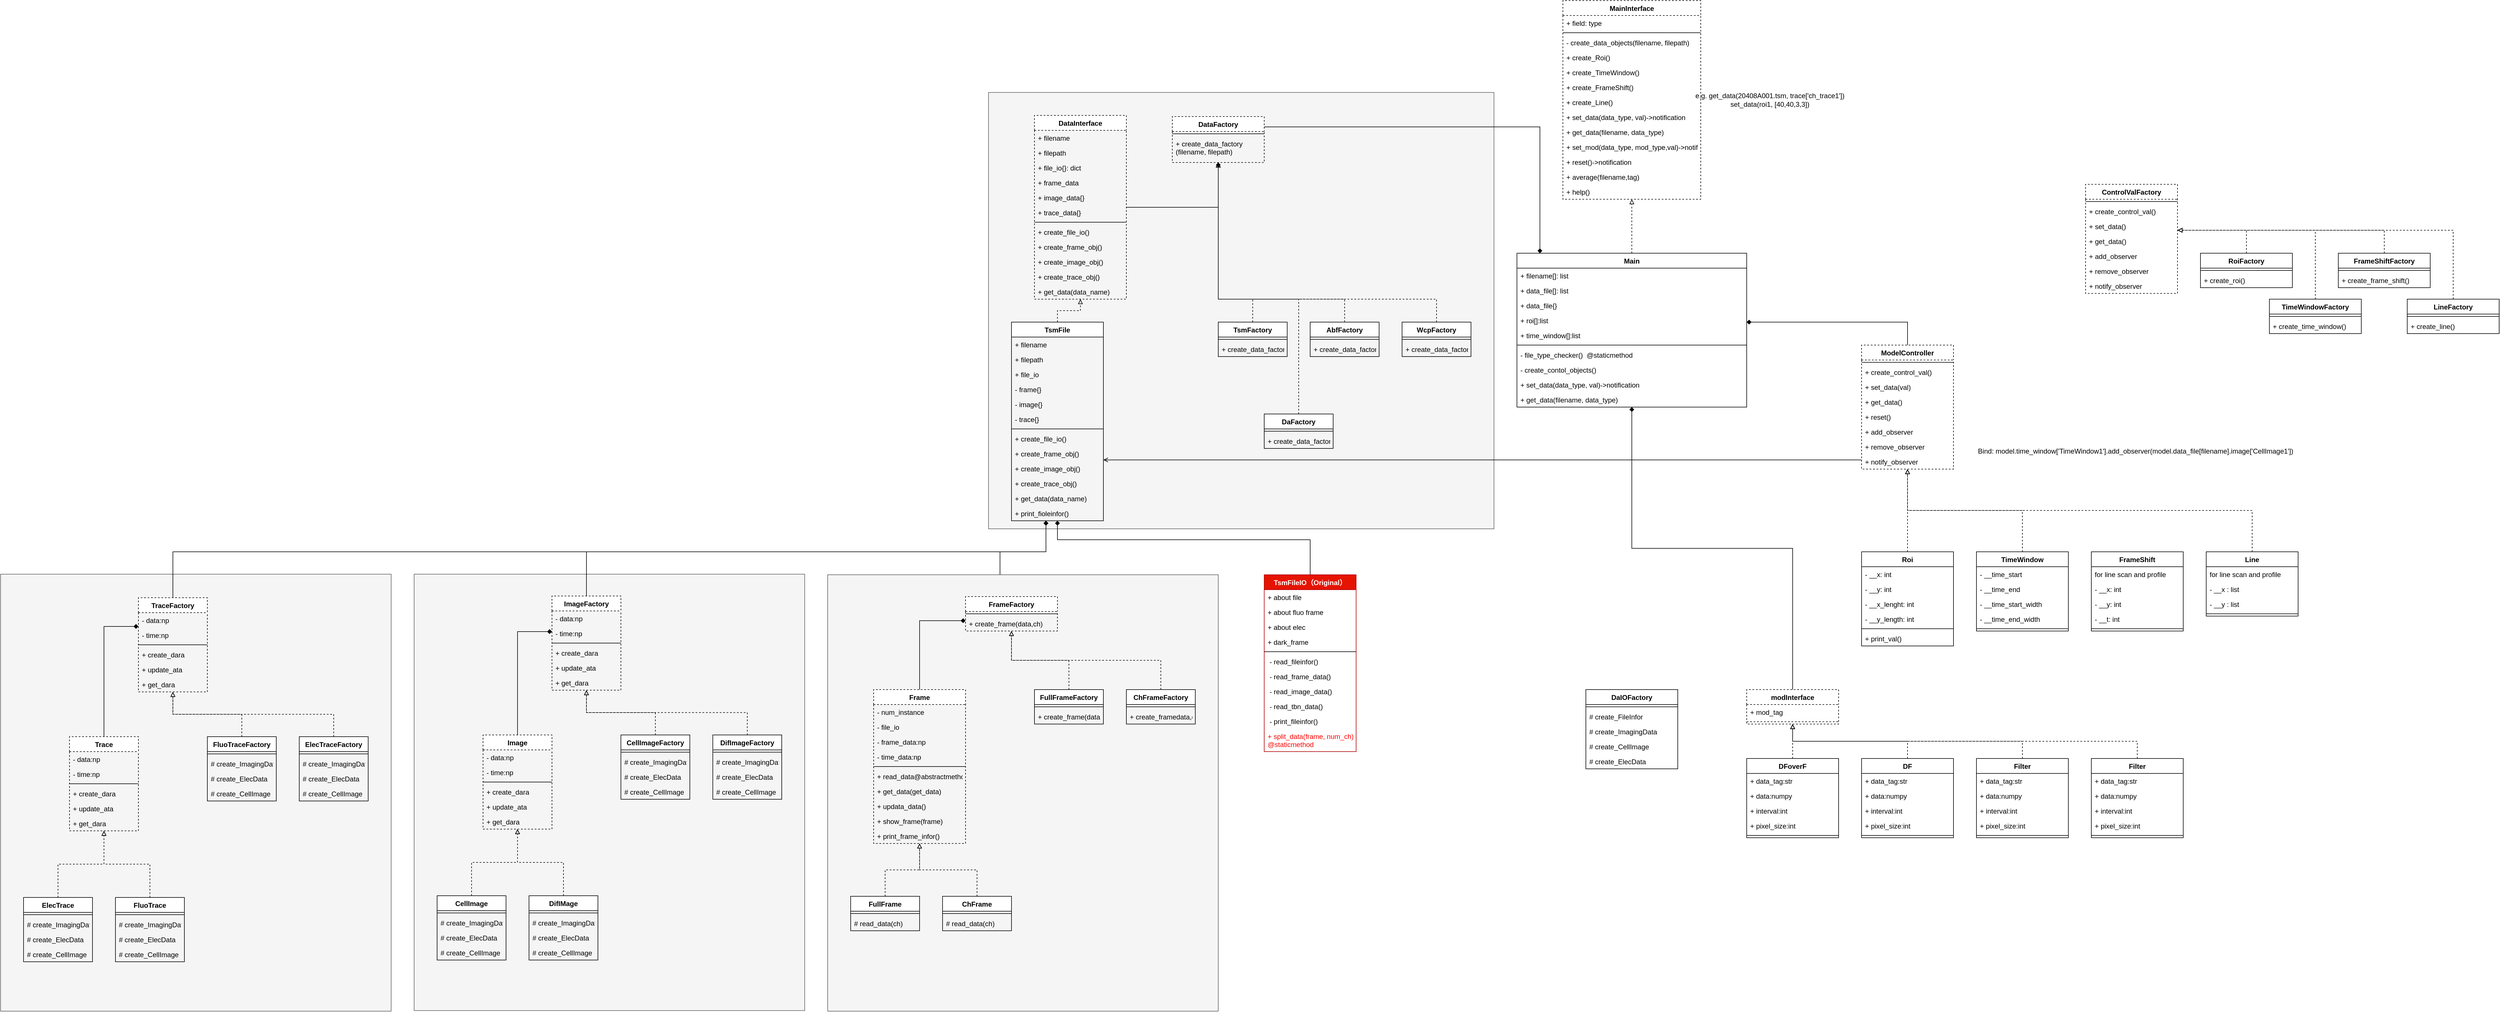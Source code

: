<mxfile version="20.6.0" type="device"><diagram id="cKamBB-SNn25kszP2A9I" name="Class Diagram"><mxGraphModel dx="3554" dy="1780" grid="1" gridSize="10" guides="1" tooltips="1" connect="1" arrows="1" fold="1" page="1" pageScale="1" pageWidth="850" pageHeight="1100" math="0" shadow="0"><root><mxCell id="0"/><mxCell id="1" parent="0"/><mxCell id="oGmm6FNVU__xQ9q70bpU-46" value="" style="whiteSpace=wrap;html=1;fillColor=none;" parent="1" vertex="1"><mxGeometry x="-600" y="-400" width="880" height="720" as="geometry"/></mxCell><mxCell id="oGmm6FNVU__xQ9q70bpU-47" value="" style="group;fillColor=#f5f5f5;fontColor=#333333;strokeColor=#666666;container=0;" parent="1" vertex="1" connectable="0"><mxGeometry x="-600" y="-400" width="880" height="760" as="geometry"/></mxCell><mxCell id="W7W_-oJ8VckIh8l-pYM1-52" value="" style="group" parent="1" vertex="1" connectable="0"><mxGeometry x="-2320" y="439" width="680" height="761" as="geometry"/></mxCell><mxCell id="W7W_-oJ8VckIh8l-pYM1-51" value="" style="whiteSpace=wrap;html=1;fillColor=#f5f5f5;fontColor=#333333;strokeColor=#666666;" parent="W7W_-oJ8VckIh8l-pYM1-52" vertex="1"><mxGeometry width="680" height="761" as="geometry"/></mxCell><mxCell id="R1HdsghlSmzVanoS_DO5-31" value="FluoTrace" style="swimlane;fontStyle=1;align=center;verticalAlign=top;childLayout=stackLayout;horizontal=1;startSize=26;horizontalStack=0;resizeParent=1;resizeParentMax=0;resizeLast=0;collapsible=1;marginBottom=0;" parent="W7W_-oJ8VckIh8l-pYM1-52" vertex="1"><mxGeometry x="200" y="563" width="120" height="112" as="geometry"/></mxCell><mxCell id="R1HdsghlSmzVanoS_DO5-32" value="" style="line;strokeWidth=1;fillColor=none;align=left;verticalAlign=middle;spacingTop=-1;spacingLeft=3;spacingRight=3;rotatable=0;labelPosition=right;points=[];portConstraint=eastwest;" parent="R1HdsghlSmzVanoS_DO5-31" vertex="1"><mxGeometry y="26" width="120" height="8" as="geometry"/></mxCell><mxCell id="R1HdsghlSmzVanoS_DO5-34" value="# create_ImagingData" style="text;strokeColor=none;fillColor=none;align=left;verticalAlign=top;spacingLeft=4;spacingRight=4;overflow=hidden;rotatable=0;points=[[0,0.5],[1,0.5]];portConstraint=eastwest;" parent="R1HdsghlSmzVanoS_DO5-31" vertex="1"><mxGeometry y="34" width="120" height="26" as="geometry"/></mxCell><mxCell id="R1HdsghlSmzVanoS_DO5-35" value="# create_ElecData" style="text;strokeColor=none;fillColor=none;align=left;verticalAlign=top;spacingLeft=4;spacingRight=4;overflow=hidden;rotatable=0;points=[[0,0.5],[1,0.5]];portConstraint=eastwest;" parent="R1HdsghlSmzVanoS_DO5-31" vertex="1"><mxGeometry y="60" width="120" height="26" as="geometry"/></mxCell><mxCell id="R1HdsghlSmzVanoS_DO5-36" value="# create_CellImage" style="text;strokeColor=none;fillColor=none;align=left;verticalAlign=top;spacingLeft=4;spacingRight=4;overflow=hidden;rotatable=0;points=[[0,0.5],[1,0.5]];portConstraint=eastwest;" parent="R1HdsghlSmzVanoS_DO5-31" vertex="1"><mxGeometry y="86" width="120" height="26" as="geometry"/></mxCell><mxCell id="R1HdsghlSmzVanoS_DO5-43" value="ElecTrace" style="swimlane;fontStyle=1;align=center;verticalAlign=top;childLayout=stackLayout;horizontal=1;startSize=26;horizontalStack=0;resizeParent=1;resizeParentMax=0;resizeLast=0;collapsible=1;marginBottom=0;" parent="W7W_-oJ8VckIh8l-pYM1-52" vertex="1"><mxGeometry x="40" y="563" width="120" height="112" as="geometry"/></mxCell><mxCell id="R1HdsghlSmzVanoS_DO5-44" value="" style="line;strokeWidth=1;fillColor=none;align=left;verticalAlign=middle;spacingTop=-1;spacingLeft=3;spacingRight=3;rotatable=0;labelPosition=right;points=[];portConstraint=eastwest;" parent="R1HdsghlSmzVanoS_DO5-43" vertex="1"><mxGeometry y="26" width="120" height="8" as="geometry"/></mxCell><mxCell id="R1HdsghlSmzVanoS_DO5-46" value="# create_ImagingData" style="text;strokeColor=none;fillColor=none;align=left;verticalAlign=top;spacingLeft=4;spacingRight=4;overflow=hidden;rotatable=0;points=[[0,0.5],[1,0.5]];portConstraint=eastwest;" parent="R1HdsghlSmzVanoS_DO5-43" vertex="1"><mxGeometry y="34" width="120" height="26" as="geometry"/></mxCell><mxCell id="R1HdsghlSmzVanoS_DO5-47" value="# create_ElecData" style="text;strokeColor=none;fillColor=none;align=left;verticalAlign=top;spacingLeft=4;spacingRight=4;overflow=hidden;rotatable=0;points=[[0,0.5],[1,0.5]];portConstraint=eastwest;" parent="R1HdsghlSmzVanoS_DO5-43" vertex="1"><mxGeometry y="60" width="120" height="26" as="geometry"/></mxCell><mxCell id="R1HdsghlSmzVanoS_DO5-48" value="# create_CellImage" style="text;strokeColor=none;fillColor=none;align=left;verticalAlign=top;spacingLeft=4;spacingRight=4;overflow=hidden;rotatable=0;points=[[0,0.5],[1,0.5]];portConstraint=eastwest;" parent="R1HdsghlSmzVanoS_DO5-43" vertex="1"><mxGeometry y="86" width="120" height="26" as="geometry"/></mxCell><mxCell id="R1HdsghlSmzVanoS_DO5-73" value="Trace" style="swimlane;fontStyle=1;align=center;verticalAlign=top;childLayout=stackLayout;horizontal=1;startSize=26;horizontalStack=0;resizeParent=1;resizeParentMax=0;resizeLast=0;collapsible=1;marginBottom=0;dashed=1;" parent="W7W_-oJ8VckIh8l-pYM1-52" vertex="1"><mxGeometry x="120" y="283" width="120" height="164" as="geometry"/></mxCell><mxCell id="R1HdsghlSmzVanoS_DO5-111" value="- data:np" style="text;strokeColor=none;fillColor=none;align=left;verticalAlign=top;spacingLeft=4;spacingRight=4;overflow=hidden;rotatable=0;points=[[0,0.5],[1,0.5]];portConstraint=eastwest;" parent="R1HdsghlSmzVanoS_DO5-73" vertex="1"><mxGeometry y="26" width="120" height="26" as="geometry"/></mxCell><mxCell id="R1HdsghlSmzVanoS_DO5-112" value="- time:np" style="text;strokeColor=none;fillColor=none;align=left;verticalAlign=top;spacingLeft=4;spacingRight=4;overflow=hidden;rotatable=0;points=[[0,0.5],[1,0.5]];portConstraint=eastwest;" parent="R1HdsghlSmzVanoS_DO5-73" vertex="1"><mxGeometry y="52" width="120" height="26" as="geometry"/></mxCell><mxCell id="R1HdsghlSmzVanoS_DO5-74" value="" style="line;strokeWidth=1;fillColor=none;align=left;verticalAlign=middle;spacingTop=-1;spacingLeft=3;spacingRight=3;rotatable=0;labelPosition=right;points=[];portConstraint=eastwest;" parent="R1HdsghlSmzVanoS_DO5-73" vertex="1"><mxGeometry y="78" width="120" height="8" as="geometry"/></mxCell><mxCell id="R1HdsghlSmzVanoS_DO5-113" value="+ create_dara" style="text;strokeColor=none;fillColor=none;align=left;verticalAlign=top;spacingLeft=4;spacingRight=4;overflow=hidden;rotatable=0;points=[[0,0.5],[1,0.5]];portConstraint=eastwest;" parent="R1HdsghlSmzVanoS_DO5-73" vertex="1"><mxGeometry y="86" width="120" height="26" as="geometry"/></mxCell><mxCell id="R1HdsghlSmzVanoS_DO5-115" value="+ update_ata" style="text;strokeColor=none;fillColor=none;align=left;verticalAlign=top;spacingLeft=4;spacingRight=4;overflow=hidden;rotatable=0;points=[[0,0.5],[1,0.5]];portConstraint=eastwest;" parent="R1HdsghlSmzVanoS_DO5-73" vertex="1"><mxGeometry y="112" width="120" height="26" as="geometry"/></mxCell><mxCell id="R1HdsghlSmzVanoS_DO5-117" value="+ get_dara" style="text;strokeColor=none;fillColor=none;align=left;verticalAlign=top;spacingLeft=4;spacingRight=4;overflow=hidden;rotatable=0;points=[[0,0.5],[1,0.5]];portConstraint=eastwest;" parent="R1HdsghlSmzVanoS_DO5-73" vertex="1"><mxGeometry y="138" width="120" height="26" as="geometry"/></mxCell><mxCell id="R1HdsghlSmzVanoS_DO5-97" style="edgeStyle=orthogonalEdgeStyle;rounded=0;orthogonalLoop=1;jettySize=auto;html=1;exitX=0.5;exitY=0;exitDx=0;exitDy=0;dashed=1;endArrow=block;endFill=0;" parent="W7W_-oJ8VckIh8l-pYM1-52" source="R1HdsghlSmzVanoS_DO5-31" target="R1HdsghlSmzVanoS_DO5-73" edge="1"><mxGeometry relative="1" as="geometry"/></mxCell><mxCell id="R1HdsghlSmzVanoS_DO5-99" style="edgeStyle=orthogonalEdgeStyle;rounded=0;orthogonalLoop=1;jettySize=auto;html=1;exitX=0.5;exitY=0;exitDx=0;exitDy=0;dashed=1;endArrow=block;endFill=0;" parent="W7W_-oJ8VckIh8l-pYM1-52" source="R1HdsghlSmzVanoS_DO5-43" target="R1HdsghlSmzVanoS_DO5-73" edge="1"><mxGeometry relative="1" as="geometry"/></mxCell><mxCell id="W7W_-oJ8VckIh8l-pYM1-30" value="TraceFactory" style="swimlane;fontStyle=1;align=center;verticalAlign=top;childLayout=stackLayout;horizontal=1;startSize=26;horizontalStack=0;resizeParent=1;resizeParentMax=0;resizeLast=0;collapsible=1;marginBottom=0;dashed=1;" parent="W7W_-oJ8VckIh8l-pYM1-52" vertex="1"><mxGeometry x="240" y="41" width="120" height="164" as="geometry"/></mxCell><mxCell id="W7W_-oJ8VckIh8l-pYM1-31" value="- data:np" style="text;strokeColor=none;fillColor=none;align=left;verticalAlign=top;spacingLeft=4;spacingRight=4;overflow=hidden;rotatable=0;points=[[0,0.5],[1,0.5]];portConstraint=eastwest;" parent="W7W_-oJ8VckIh8l-pYM1-30" vertex="1"><mxGeometry y="26" width="120" height="26" as="geometry"/></mxCell><mxCell id="W7W_-oJ8VckIh8l-pYM1-32" value="- time:np" style="text;strokeColor=none;fillColor=none;align=left;verticalAlign=top;spacingLeft=4;spacingRight=4;overflow=hidden;rotatable=0;points=[[0,0.5],[1,0.5]];portConstraint=eastwest;" parent="W7W_-oJ8VckIh8l-pYM1-30" vertex="1"><mxGeometry y="52" width="120" height="26" as="geometry"/></mxCell><mxCell id="W7W_-oJ8VckIh8l-pYM1-33" value="" style="line;strokeWidth=1;fillColor=none;align=left;verticalAlign=middle;spacingTop=-1;spacingLeft=3;spacingRight=3;rotatable=0;labelPosition=right;points=[];portConstraint=eastwest;" parent="W7W_-oJ8VckIh8l-pYM1-30" vertex="1"><mxGeometry y="78" width="120" height="8" as="geometry"/></mxCell><mxCell id="W7W_-oJ8VckIh8l-pYM1-34" value="+ create_dara" style="text;strokeColor=none;fillColor=none;align=left;verticalAlign=top;spacingLeft=4;spacingRight=4;overflow=hidden;rotatable=0;points=[[0,0.5],[1,0.5]];portConstraint=eastwest;" parent="W7W_-oJ8VckIh8l-pYM1-30" vertex="1"><mxGeometry y="86" width="120" height="26" as="geometry"/></mxCell><mxCell id="W7W_-oJ8VckIh8l-pYM1-35" value="+ update_ata" style="text;strokeColor=none;fillColor=none;align=left;verticalAlign=top;spacingLeft=4;spacingRight=4;overflow=hidden;rotatable=0;points=[[0,0.5],[1,0.5]];portConstraint=eastwest;" parent="W7W_-oJ8VckIh8l-pYM1-30" vertex="1"><mxGeometry y="112" width="120" height="26" as="geometry"/></mxCell><mxCell id="W7W_-oJ8VckIh8l-pYM1-36" value="+ get_dara" style="text;strokeColor=none;fillColor=none;align=left;verticalAlign=top;spacingLeft=4;spacingRight=4;overflow=hidden;rotatable=0;points=[[0,0.5],[1,0.5]];portConstraint=eastwest;" parent="W7W_-oJ8VckIh8l-pYM1-30" vertex="1"><mxGeometry y="138" width="120" height="26" as="geometry"/></mxCell><mxCell id="W7W_-oJ8VckIh8l-pYM1-49" style="edgeStyle=orthogonalEdgeStyle;rounded=0;orthogonalLoop=1;jettySize=auto;html=1;exitX=0.5;exitY=0;exitDx=0;exitDy=0;endArrow=diamond;endFill=1;" parent="W7W_-oJ8VckIh8l-pYM1-52" source="R1HdsghlSmzVanoS_DO5-73" target="W7W_-oJ8VckIh8l-pYM1-30" edge="1"><mxGeometry relative="1" as="geometry"><Array as="points"><mxPoint x="180" y="91"/></Array></mxGeometry></mxCell><mxCell id="W7W_-oJ8VckIh8l-pYM1-48" style="edgeStyle=orthogonalEdgeStyle;rounded=0;orthogonalLoop=1;jettySize=auto;html=1;exitX=0.5;exitY=0;exitDx=0;exitDy=0;dashed=1;endArrow=block;endFill=0;" parent="W7W_-oJ8VckIh8l-pYM1-52" source="W7W_-oJ8VckIh8l-pYM1-37" target="W7W_-oJ8VckIh8l-pYM1-30" edge="1"><mxGeometry relative="1" as="geometry"/></mxCell><mxCell id="W7W_-oJ8VckIh8l-pYM1-37" value="ElecTraceFactory" style="swimlane;fontStyle=1;align=center;verticalAlign=top;childLayout=stackLayout;horizontal=1;startSize=26;horizontalStack=0;resizeParent=1;resizeParentMax=0;resizeLast=0;collapsible=1;marginBottom=0;" parent="W7W_-oJ8VckIh8l-pYM1-52" vertex="1"><mxGeometry x="520" y="283" width="120" height="112" as="geometry"/></mxCell><mxCell id="W7W_-oJ8VckIh8l-pYM1-38" value="" style="line;strokeWidth=1;fillColor=none;align=left;verticalAlign=middle;spacingTop=-1;spacingLeft=3;spacingRight=3;rotatable=0;labelPosition=right;points=[];portConstraint=eastwest;" parent="W7W_-oJ8VckIh8l-pYM1-37" vertex="1"><mxGeometry y="26" width="120" height="8" as="geometry"/></mxCell><mxCell id="W7W_-oJ8VckIh8l-pYM1-39" value="# create_ImagingData" style="text;strokeColor=none;fillColor=none;align=left;verticalAlign=top;spacingLeft=4;spacingRight=4;overflow=hidden;rotatable=0;points=[[0,0.5],[1,0.5]];portConstraint=eastwest;" parent="W7W_-oJ8VckIh8l-pYM1-37" vertex="1"><mxGeometry y="34" width="120" height="26" as="geometry"/></mxCell><mxCell id="W7W_-oJ8VckIh8l-pYM1-40" value="# create_ElecData" style="text;strokeColor=none;fillColor=none;align=left;verticalAlign=top;spacingLeft=4;spacingRight=4;overflow=hidden;rotatable=0;points=[[0,0.5],[1,0.5]];portConstraint=eastwest;" parent="W7W_-oJ8VckIh8l-pYM1-37" vertex="1"><mxGeometry y="60" width="120" height="26" as="geometry"/></mxCell><mxCell id="W7W_-oJ8VckIh8l-pYM1-41" value="# create_CellImage" style="text;strokeColor=none;fillColor=none;align=left;verticalAlign=top;spacingLeft=4;spacingRight=4;overflow=hidden;rotatable=0;points=[[0,0.5],[1,0.5]];portConstraint=eastwest;" parent="W7W_-oJ8VckIh8l-pYM1-37" vertex="1"><mxGeometry y="86" width="120" height="26" as="geometry"/></mxCell><mxCell id="W7W_-oJ8VckIh8l-pYM1-47" style="edgeStyle=orthogonalEdgeStyle;rounded=0;orthogonalLoop=1;jettySize=auto;html=1;exitX=0.5;exitY=0;exitDx=0;exitDy=0;endArrow=block;endFill=0;dashed=1;" parent="W7W_-oJ8VckIh8l-pYM1-52" source="W7W_-oJ8VckIh8l-pYM1-42" target="W7W_-oJ8VckIh8l-pYM1-30" edge="1"><mxGeometry relative="1" as="geometry"/></mxCell><mxCell id="W7W_-oJ8VckIh8l-pYM1-42" value="FluoTraceFactory" style="swimlane;fontStyle=1;align=center;verticalAlign=top;childLayout=stackLayout;horizontal=1;startSize=26;horizontalStack=0;resizeParent=1;resizeParentMax=0;resizeLast=0;collapsible=1;marginBottom=0;" parent="W7W_-oJ8VckIh8l-pYM1-52" vertex="1"><mxGeometry x="360" y="283" width="120" height="112" as="geometry"/></mxCell><mxCell id="W7W_-oJ8VckIh8l-pYM1-43" value="" style="line;strokeWidth=1;fillColor=none;align=left;verticalAlign=middle;spacingTop=-1;spacingLeft=3;spacingRight=3;rotatable=0;labelPosition=right;points=[];portConstraint=eastwest;" parent="W7W_-oJ8VckIh8l-pYM1-42" vertex="1"><mxGeometry y="26" width="120" height="8" as="geometry"/></mxCell><mxCell id="W7W_-oJ8VckIh8l-pYM1-44" value="# create_ImagingData" style="text;strokeColor=none;fillColor=none;align=left;verticalAlign=top;spacingLeft=4;spacingRight=4;overflow=hidden;rotatable=0;points=[[0,0.5],[1,0.5]];portConstraint=eastwest;" parent="W7W_-oJ8VckIh8l-pYM1-42" vertex="1"><mxGeometry y="34" width="120" height="26" as="geometry"/></mxCell><mxCell id="W7W_-oJ8VckIh8l-pYM1-45" value="# create_ElecData" style="text;strokeColor=none;fillColor=none;align=left;verticalAlign=top;spacingLeft=4;spacingRight=4;overflow=hidden;rotatable=0;points=[[0,0.5],[1,0.5]];portConstraint=eastwest;" parent="W7W_-oJ8VckIh8l-pYM1-42" vertex="1"><mxGeometry y="60" width="120" height="26" as="geometry"/></mxCell><mxCell id="W7W_-oJ8VckIh8l-pYM1-46" value="# create_CellImage" style="text;strokeColor=none;fillColor=none;align=left;verticalAlign=top;spacingLeft=4;spacingRight=4;overflow=hidden;rotatable=0;points=[[0,0.5],[1,0.5]];portConstraint=eastwest;" parent="W7W_-oJ8VckIh8l-pYM1-42" vertex="1"><mxGeometry y="86" width="120" height="26" as="geometry"/></mxCell><mxCell id="W7W_-oJ8VckIh8l-pYM1-29" value="" style="group" parent="1" vertex="1" connectable="0"><mxGeometry x="-1600" y="439" width="680" height="760" as="geometry"/></mxCell><mxCell id="W7W_-oJ8VckIh8l-pYM1-28" value="" style="whiteSpace=wrap;html=1;fillColor=#f5f5f5;strokeColor=#666666;fillStyle=auto;fontColor=#333333;" parent="W7W_-oJ8VckIh8l-pYM1-29" vertex="1"><mxGeometry width="680" height="760" as="geometry"/></mxCell><mxCell id="R1HdsghlSmzVanoS_DO5-55" value="Image" style="swimlane;fontStyle=1;align=center;verticalAlign=top;childLayout=stackLayout;horizontal=1;startSize=26;horizontalStack=0;resizeParent=1;resizeParentMax=0;resizeLast=0;collapsible=1;marginBottom=0;dashed=1;" parent="W7W_-oJ8VckIh8l-pYM1-29" vertex="1"><mxGeometry x="120" y="280" width="120" height="164" as="geometry"/></mxCell><mxCell id="R1HdsghlSmzVanoS_DO5-109" value="- data:np" style="text;strokeColor=none;fillColor=none;align=left;verticalAlign=top;spacingLeft=4;spacingRight=4;overflow=hidden;rotatable=0;points=[[0,0.5],[1,0.5]];portConstraint=eastwest;" parent="R1HdsghlSmzVanoS_DO5-55" vertex="1"><mxGeometry y="26" width="120" height="26" as="geometry"/></mxCell><mxCell id="R1HdsghlSmzVanoS_DO5-110" value="- time:np" style="text;strokeColor=none;fillColor=none;align=left;verticalAlign=top;spacingLeft=4;spacingRight=4;overflow=hidden;rotatable=0;points=[[0,0.5],[1,0.5]];portConstraint=eastwest;" parent="R1HdsghlSmzVanoS_DO5-55" vertex="1"><mxGeometry y="52" width="120" height="26" as="geometry"/></mxCell><mxCell id="R1HdsghlSmzVanoS_DO5-56" value="" style="line;strokeWidth=1;fillColor=none;align=left;verticalAlign=middle;spacingTop=-1;spacingLeft=3;spacingRight=3;rotatable=0;labelPosition=right;points=[];portConstraint=eastwest;" parent="R1HdsghlSmzVanoS_DO5-55" vertex="1"><mxGeometry y="78" width="120" height="8" as="geometry"/></mxCell><mxCell id="R1HdsghlSmzVanoS_DO5-118" value="+ create_dara" style="text;strokeColor=none;fillColor=none;align=left;verticalAlign=top;spacingLeft=4;spacingRight=4;overflow=hidden;rotatable=0;points=[[0,0.5],[1,0.5]];portConstraint=eastwest;" parent="R1HdsghlSmzVanoS_DO5-55" vertex="1"><mxGeometry y="86" width="120" height="26" as="geometry"/></mxCell><mxCell id="R1HdsghlSmzVanoS_DO5-119" value="+ update_ata" style="text;strokeColor=none;fillColor=none;align=left;verticalAlign=top;spacingLeft=4;spacingRight=4;overflow=hidden;rotatable=0;points=[[0,0.5],[1,0.5]];portConstraint=eastwest;" parent="R1HdsghlSmzVanoS_DO5-55" vertex="1"><mxGeometry y="112" width="120" height="26" as="geometry"/></mxCell><mxCell id="R1HdsghlSmzVanoS_DO5-120" value="+ get_dara" style="text;strokeColor=none;fillColor=none;align=left;verticalAlign=top;spacingLeft=4;spacingRight=4;overflow=hidden;rotatable=0;points=[[0,0.5],[1,0.5]];portConstraint=eastwest;" parent="R1HdsghlSmzVanoS_DO5-55" vertex="1"><mxGeometry y="138" width="120" height="26" as="geometry"/></mxCell><mxCell id="R1HdsghlSmzVanoS_DO5-96" style="edgeStyle=orthogonalEdgeStyle;rounded=0;orthogonalLoop=1;jettySize=auto;html=1;exitX=0.5;exitY=0;exitDx=0;exitDy=0;dashed=1;endArrow=block;endFill=0;" parent="W7W_-oJ8VckIh8l-pYM1-29" source="R1HdsghlSmzVanoS_DO5-61" target="R1HdsghlSmzVanoS_DO5-55" edge="1"><mxGeometry relative="1" as="geometry"/></mxCell><mxCell id="R1HdsghlSmzVanoS_DO5-61" value="CellImage" style="swimlane;fontStyle=1;align=center;verticalAlign=top;childLayout=stackLayout;horizontal=1;startSize=26;horizontalStack=0;resizeParent=1;resizeParentMax=0;resizeLast=0;collapsible=1;marginBottom=0;" parent="W7W_-oJ8VckIh8l-pYM1-29" vertex="1"><mxGeometry x="40" y="560" width="120" height="112" as="geometry"/></mxCell><mxCell id="R1HdsghlSmzVanoS_DO5-62" value="" style="line;strokeWidth=1;fillColor=none;align=left;verticalAlign=middle;spacingTop=-1;spacingLeft=3;spacingRight=3;rotatable=0;labelPosition=right;points=[];portConstraint=eastwest;" parent="R1HdsghlSmzVanoS_DO5-61" vertex="1"><mxGeometry y="26" width="120" height="8" as="geometry"/></mxCell><mxCell id="R1HdsghlSmzVanoS_DO5-64" value="# create_ImagingData" style="text;strokeColor=none;fillColor=none;align=left;verticalAlign=top;spacingLeft=4;spacingRight=4;overflow=hidden;rotatable=0;points=[[0,0.5],[1,0.5]];portConstraint=eastwest;" parent="R1HdsghlSmzVanoS_DO5-61" vertex="1"><mxGeometry y="34" width="120" height="26" as="geometry"/></mxCell><mxCell id="R1HdsghlSmzVanoS_DO5-65" value="# create_ElecData" style="text;strokeColor=none;fillColor=none;align=left;verticalAlign=top;spacingLeft=4;spacingRight=4;overflow=hidden;rotatable=0;points=[[0,0.5],[1,0.5]];portConstraint=eastwest;" parent="R1HdsghlSmzVanoS_DO5-61" vertex="1"><mxGeometry y="60" width="120" height="26" as="geometry"/></mxCell><mxCell id="R1HdsghlSmzVanoS_DO5-66" value="# create_CellImage" style="text;strokeColor=none;fillColor=none;align=left;verticalAlign=top;spacingLeft=4;spacingRight=4;overflow=hidden;rotatable=0;points=[[0,0.5],[1,0.5]];portConstraint=eastwest;" parent="R1HdsghlSmzVanoS_DO5-61" vertex="1"><mxGeometry y="86" width="120" height="26" as="geometry"/></mxCell><mxCell id="R1HdsghlSmzVanoS_DO5-95" style="edgeStyle=orthogonalEdgeStyle;rounded=0;orthogonalLoop=1;jettySize=auto;html=1;exitX=0.5;exitY=0;exitDx=0;exitDy=0;dashed=1;endArrow=block;endFill=0;" parent="W7W_-oJ8VckIh8l-pYM1-29" source="R1HdsghlSmzVanoS_DO5-89" target="R1HdsghlSmzVanoS_DO5-55" edge="1"><mxGeometry relative="1" as="geometry"/></mxCell><mxCell id="R1HdsghlSmzVanoS_DO5-89" value="DifIMage" style="swimlane;fontStyle=1;align=center;verticalAlign=top;childLayout=stackLayout;horizontal=1;startSize=26;horizontalStack=0;resizeParent=1;resizeParentMax=0;resizeLast=0;collapsible=1;marginBottom=0;" parent="W7W_-oJ8VckIh8l-pYM1-29" vertex="1"><mxGeometry x="200" y="560" width="120" height="112" as="geometry"/></mxCell><mxCell id="R1HdsghlSmzVanoS_DO5-90" value="" style="line;strokeWidth=1;fillColor=none;align=left;verticalAlign=middle;spacingTop=-1;spacingLeft=3;spacingRight=3;rotatable=0;labelPosition=right;points=[];portConstraint=eastwest;" parent="R1HdsghlSmzVanoS_DO5-89" vertex="1"><mxGeometry y="26" width="120" height="8" as="geometry"/></mxCell><mxCell id="R1HdsghlSmzVanoS_DO5-92" value="# create_ImagingData" style="text;strokeColor=none;fillColor=none;align=left;verticalAlign=top;spacingLeft=4;spacingRight=4;overflow=hidden;rotatable=0;points=[[0,0.5],[1,0.5]];portConstraint=eastwest;" parent="R1HdsghlSmzVanoS_DO5-89" vertex="1"><mxGeometry y="34" width="120" height="26" as="geometry"/></mxCell><mxCell id="R1HdsghlSmzVanoS_DO5-93" value="# create_ElecData" style="text;strokeColor=none;fillColor=none;align=left;verticalAlign=top;spacingLeft=4;spacingRight=4;overflow=hidden;rotatable=0;points=[[0,0.5],[1,0.5]];portConstraint=eastwest;" parent="R1HdsghlSmzVanoS_DO5-89" vertex="1"><mxGeometry y="60" width="120" height="26" as="geometry"/></mxCell><mxCell id="R1HdsghlSmzVanoS_DO5-94" value="# create_CellImage" style="text;strokeColor=none;fillColor=none;align=left;verticalAlign=top;spacingLeft=4;spacingRight=4;overflow=hidden;rotatable=0;points=[[0,0.5],[1,0.5]];portConstraint=eastwest;" parent="R1HdsghlSmzVanoS_DO5-89" vertex="1"><mxGeometry y="86" width="120" height="26" as="geometry"/></mxCell><mxCell id="W7W_-oJ8VckIh8l-pYM1-5" value="ImageFactory" style="swimlane;fontStyle=1;align=center;verticalAlign=top;childLayout=stackLayout;horizontal=1;startSize=26;horizontalStack=0;resizeParent=1;resizeParentMax=0;resizeLast=0;collapsible=1;marginBottom=0;dashed=1;" parent="W7W_-oJ8VckIh8l-pYM1-29" vertex="1"><mxGeometry x="240" y="38" width="120" height="164" as="geometry"/></mxCell><mxCell id="W7W_-oJ8VckIh8l-pYM1-6" value="- data:np" style="text;strokeColor=none;fillColor=none;align=left;verticalAlign=top;spacingLeft=4;spacingRight=4;overflow=hidden;rotatable=0;points=[[0,0.5],[1,0.5]];portConstraint=eastwest;" parent="W7W_-oJ8VckIh8l-pYM1-5" vertex="1"><mxGeometry y="26" width="120" height="26" as="geometry"/></mxCell><mxCell id="W7W_-oJ8VckIh8l-pYM1-7" value="- time:np" style="text;strokeColor=none;fillColor=none;align=left;verticalAlign=top;spacingLeft=4;spacingRight=4;overflow=hidden;rotatable=0;points=[[0,0.5],[1,0.5]];portConstraint=eastwest;" parent="W7W_-oJ8VckIh8l-pYM1-5" vertex="1"><mxGeometry y="52" width="120" height="26" as="geometry"/></mxCell><mxCell id="W7W_-oJ8VckIh8l-pYM1-8" value="" style="line;strokeWidth=1;fillColor=none;align=left;verticalAlign=middle;spacingTop=-1;spacingLeft=3;spacingRight=3;rotatable=0;labelPosition=right;points=[];portConstraint=eastwest;" parent="W7W_-oJ8VckIh8l-pYM1-5" vertex="1"><mxGeometry y="78" width="120" height="8" as="geometry"/></mxCell><mxCell id="W7W_-oJ8VckIh8l-pYM1-9" value="+ create_dara" style="text;strokeColor=none;fillColor=none;align=left;verticalAlign=top;spacingLeft=4;spacingRight=4;overflow=hidden;rotatable=0;points=[[0,0.5],[1,0.5]];portConstraint=eastwest;" parent="W7W_-oJ8VckIh8l-pYM1-5" vertex="1"><mxGeometry y="86" width="120" height="26" as="geometry"/></mxCell><mxCell id="W7W_-oJ8VckIh8l-pYM1-10" value="+ update_ata" style="text;strokeColor=none;fillColor=none;align=left;verticalAlign=top;spacingLeft=4;spacingRight=4;overflow=hidden;rotatable=0;points=[[0,0.5],[1,0.5]];portConstraint=eastwest;" parent="W7W_-oJ8VckIh8l-pYM1-5" vertex="1"><mxGeometry y="112" width="120" height="26" as="geometry"/></mxCell><mxCell id="W7W_-oJ8VckIh8l-pYM1-11" value="+ get_dara" style="text;strokeColor=none;fillColor=none;align=left;verticalAlign=top;spacingLeft=4;spacingRight=4;overflow=hidden;rotatable=0;points=[[0,0.5],[1,0.5]];portConstraint=eastwest;" parent="W7W_-oJ8VckIh8l-pYM1-5" vertex="1"><mxGeometry y="138" width="120" height="26" as="geometry"/></mxCell><mxCell id="W7W_-oJ8VckIh8l-pYM1-26" style="edgeStyle=orthogonalEdgeStyle;rounded=0;orthogonalLoop=1;jettySize=auto;html=1;exitX=0.5;exitY=0;exitDx=0;exitDy=0;endArrow=diamond;endFill=1;" parent="W7W_-oJ8VckIh8l-pYM1-29" source="R1HdsghlSmzVanoS_DO5-55" target="W7W_-oJ8VckIh8l-pYM1-5" edge="1"><mxGeometry relative="1" as="geometry"><Array as="points"><mxPoint x="180" y="100"/></Array></mxGeometry></mxCell><mxCell id="W7W_-oJ8VckIh8l-pYM1-24" style="edgeStyle=orthogonalEdgeStyle;rounded=0;orthogonalLoop=1;jettySize=auto;html=1;exitX=0.5;exitY=0;exitDx=0;exitDy=0;endArrow=block;endFill=0;dashed=1;" parent="W7W_-oJ8VckIh8l-pYM1-29" source="W7W_-oJ8VckIh8l-pYM1-12" target="W7W_-oJ8VckIh8l-pYM1-5" edge="1"><mxGeometry relative="1" as="geometry"/></mxCell><mxCell id="W7W_-oJ8VckIh8l-pYM1-12" value="DifImageFactory" style="swimlane;fontStyle=1;align=center;verticalAlign=top;childLayout=stackLayout;horizontal=1;startSize=26;horizontalStack=0;resizeParent=1;resizeParentMax=0;resizeLast=0;collapsible=1;marginBottom=0;" parent="W7W_-oJ8VckIh8l-pYM1-29" vertex="1"><mxGeometry x="520" y="280" width="120" height="112" as="geometry"/></mxCell><mxCell id="W7W_-oJ8VckIh8l-pYM1-13" value="" style="line;strokeWidth=1;fillColor=none;align=left;verticalAlign=middle;spacingTop=-1;spacingLeft=3;spacingRight=3;rotatable=0;labelPosition=right;points=[];portConstraint=eastwest;" parent="W7W_-oJ8VckIh8l-pYM1-12" vertex="1"><mxGeometry y="26" width="120" height="8" as="geometry"/></mxCell><mxCell id="W7W_-oJ8VckIh8l-pYM1-14" value="# create_ImagingData" style="text;strokeColor=none;fillColor=none;align=left;verticalAlign=top;spacingLeft=4;spacingRight=4;overflow=hidden;rotatable=0;points=[[0,0.5],[1,0.5]];portConstraint=eastwest;" parent="W7W_-oJ8VckIh8l-pYM1-12" vertex="1"><mxGeometry y="34" width="120" height="26" as="geometry"/></mxCell><mxCell id="W7W_-oJ8VckIh8l-pYM1-15" value="# create_ElecData" style="text;strokeColor=none;fillColor=none;align=left;verticalAlign=top;spacingLeft=4;spacingRight=4;overflow=hidden;rotatable=0;points=[[0,0.5],[1,0.5]];portConstraint=eastwest;" parent="W7W_-oJ8VckIh8l-pYM1-12" vertex="1"><mxGeometry y="60" width="120" height="26" as="geometry"/></mxCell><mxCell id="W7W_-oJ8VckIh8l-pYM1-16" value="# create_CellImage" style="text;strokeColor=none;fillColor=none;align=left;verticalAlign=top;spacingLeft=4;spacingRight=4;overflow=hidden;rotatable=0;points=[[0,0.5],[1,0.5]];portConstraint=eastwest;" parent="W7W_-oJ8VckIh8l-pYM1-12" vertex="1"><mxGeometry y="86" width="120" height="26" as="geometry"/></mxCell><mxCell id="W7W_-oJ8VckIh8l-pYM1-23" style="edgeStyle=orthogonalEdgeStyle;rounded=0;orthogonalLoop=1;jettySize=auto;html=1;exitX=0.5;exitY=0;exitDx=0;exitDy=0;endArrow=block;endFill=0;dashed=1;" parent="W7W_-oJ8VckIh8l-pYM1-29" source="W7W_-oJ8VckIh8l-pYM1-17" target="W7W_-oJ8VckIh8l-pYM1-5" edge="1"><mxGeometry relative="1" as="geometry"/></mxCell><mxCell id="W7W_-oJ8VckIh8l-pYM1-17" value="CellImageFactory" style="swimlane;fontStyle=1;align=center;verticalAlign=top;childLayout=stackLayout;horizontal=1;startSize=26;horizontalStack=0;resizeParent=1;resizeParentMax=0;resizeLast=0;collapsible=1;marginBottom=0;" parent="W7W_-oJ8VckIh8l-pYM1-29" vertex="1"><mxGeometry x="360" y="280" width="120" height="112" as="geometry"/></mxCell><mxCell id="W7W_-oJ8VckIh8l-pYM1-18" value="" style="line;strokeWidth=1;fillColor=none;align=left;verticalAlign=middle;spacingTop=-1;spacingLeft=3;spacingRight=3;rotatable=0;labelPosition=right;points=[];portConstraint=eastwest;" parent="W7W_-oJ8VckIh8l-pYM1-17" vertex="1"><mxGeometry y="26" width="120" height="8" as="geometry"/></mxCell><mxCell id="W7W_-oJ8VckIh8l-pYM1-19" value="# create_ImagingData" style="text;strokeColor=none;fillColor=none;align=left;verticalAlign=top;spacingLeft=4;spacingRight=4;overflow=hidden;rotatable=0;points=[[0,0.5],[1,0.5]];portConstraint=eastwest;" parent="W7W_-oJ8VckIh8l-pYM1-17" vertex="1"><mxGeometry y="34" width="120" height="26" as="geometry"/></mxCell><mxCell id="W7W_-oJ8VckIh8l-pYM1-20" value="# create_ElecData" style="text;strokeColor=none;fillColor=none;align=left;verticalAlign=top;spacingLeft=4;spacingRight=4;overflow=hidden;rotatable=0;points=[[0,0.5],[1,0.5]];portConstraint=eastwest;" parent="W7W_-oJ8VckIh8l-pYM1-17" vertex="1"><mxGeometry y="60" width="120" height="26" as="geometry"/></mxCell><mxCell id="W7W_-oJ8VckIh8l-pYM1-21" value="# create_CellImage" style="text;strokeColor=none;fillColor=none;align=left;verticalAlign=top;spacingLeft=4;spacingRight=4;overflow=hidden;rotatable=0;points=[[0,0.5],[1,0.5]];portConstraint=eastwest;" parent="W7W_-oJ8VckIh8l-pYM1-17" vertex="1"><mxGeometry y="86" width="120" height="26" as="geometry"/></mxCell><mxCell id="alcZlTHBairoDJrhwZ2K-13" style="edgeStyle=orthogonalEdgeStyle;rounded=0;orthogonalLoop=1;jettySize=auto;html=1;exitX=0.5;exitY=0;exitDx=0;exitDy=0;dashed=1;endArrow=block;endFill=0;" parent="1" source="alcZlTHBairoDJrhwZ2K-1" target="alcZlTHBairoDJrhwZ2K-9" edge="1"><mxGeometry relative="1" as="geometry"/></mxCell><mxCell id="alcZlTHBairoDJrhwZ2K-1" value="Main" style="swimlane;fontStyle=1;align=center;verticalAlign=top;childLayout=stackLayout;horizontal=1;startSize=26;horizontalStack=0;resizeParent=1;resizeParentMax=0;resizeLast=0;collapsible=1;marginBottom=0;" parent="1" vertex="1"><mxGeometry x="320" y="-120" width="400" height="268" as="geometry"/></mxCell><mxCell id="alcZlTHBairoDJrhwZ2K-2" value="+ filename[]: list" style="text;strokeColor=none;fillColor=none;align=left;verticalAlign=top;spacingLeft=4;spacingRight=4;overflow=hidden;rotatable=0;points=[[0,0.5],[1,0.5]];portConstraint=eastwest;" parent="alcZlTHBairoDJrhwZ2K-1" vertex="1"><mxGeometry y="26" width="400" height="26" as="geometry"/></mxCell><mxCell id="alcZlTHBairoDJrhwZ2K-30" value="+ data_file[]: list" style="text;strokeColor=none;fillColor=none;align=left;verticalAlign=top;spacingLeft=4;spacingRight=4;overflow=hidden;rotatable=0;points=[[0,0.5],[1,0.5]];portConstraint=eastwest;" parent="alcZlTHBairoDJrhwZ2K-1" vertex="1"><mxGeometry y="52" width="400" height="26" as="geometry"/></mxCell><mxCell id="v91XLDfkNbcgw8kbbO-V-1" value="+ data_file{}" style="text;strokeColor=none;fillColor=none;align=left;verticalAlign=top;spacingLeft=4;spacingRight=4;overflow=hidden;rotatable=0;points=[[0,0.5],[1,0.5]];portConstraint=eastwest;" parent="alcZlTHBairoDJrhwZ2K-1" vertex="1"><mxGeometry y="78" width="400" height="26" as="geometry"/></mxCell><mxCell id="alcZlTHBairoDJrhwZ2K-151" value="+ roi[]:list" style="text;strokeColor=none;fillColor=none;align=left;verticalAlign=top;spacingLeft=4;spacingRight=4;overflow=hidden;rotatable=0;points=[[0,0.5],[1,0.5]];portConstraint=eastwest;" parent="alcZlTHBairoDJrhwZ2K-1" vertex="1"><mxGeometry y="104" width="400" height="26" as="geometry"/></mxCell><mxCell id="alcZlTHBairoDJrhwZ2K-152" value="+ time_window[]:list" style="text;strokeColor=none;fillColor=none;align=left;verticalAlign=top;spacingLeft=4;spacingRight=4;overflow=hidden;rotatable=0;points=[[0,0.5],[1,0.5]];portConstraint=eastwest;" parent="alcZlTHBairoDJrhwZ2K-1" vertex="1"><mxGeometry y="130" width="400" height="26" as="geometry"/></mxCell><mxCell id="alcZlTHBairoDJrhwZ2K-3" value="" style="line;strokeWidth=1;fillColor=none;align=left;verticalAlign=middle;spacingTop=-1;spacingLeft=3;spacingRight=3;rotatable=0;labelPosition=right;points=[];portConstraint=eastwest;strokeColor=inherit;" parent="alcZlTHBairoDJrhwZ2K-1" vertex="1"><mxGeometry y="156" width="400" height="8" as="geometry"/></mxCell><mxCell id="oGmm6FNVU__xQ9q70bpU-48" value="- file_type_checker()  @staticmethod" style="text;strokeColor=none;fillColor=none;align=left;verticalAlign=top;spacingLeft=4;spacingRight=4;overflow=hidden;rotatable=0;points=[[0,0.5],[1,0.5]];portConstraint=eastwest;" parent="alcZlTHBairoDJrhwZ2K-1" vertex="1"><mxGeometry y="164" width="400" height="26" as="geometry"/></mxCell><mxCell id="alcZlTHBairoDJrhwZ2K-70" value="- create_contol_objects()" style="text;strokeColor=none;fillColor=none;align=left;verticalAlign=top;spacingLeft=4;spacingRight=4;overflow=hidden;rotatable=0;points=[[0,0.5],[1,0.5]];portConstraint=eastwest;" parent="alcZlTHBairoDJrhwZ2K-1" vertex="1"><mxGeometry y="190" width="400" height="26" as="geometry"/></mxCell><mxCell id="RIhsyNkGTiaMDC3X2vKG-17" value="+ set_data(data_type, val)-&gt;notification" style="text;strokeColor=none;fillColor=none;align=left;verticalAlign=top;spacingLeft=4;spacingRight=4;overflow=hidden;rotatable=0;points=[[0,0.5],[1,0.5]];portConstraint=eastwest;" vertex="1" parent="alcZlTHBairoDJrhwZ2K-1"><mxGeometry y="216" width="400" height="26" as="geometry"/></mxCell><mxCell id="RIhsyNkGTiaMDC3X2vKG-15" value="+ get_data(filename, data_type)" style="text;strokeColor=none;fillColor=none;align=left;verticalAlign=top;spacingLeft=4;spacingRight=4;overflow=hidden;rotatable=0;points=[[0,0.5],[1,0.5]];portConstraint=eastwest;" vertex="1" parent="alcZlTHBairoDJrhwZ2K-1"><mxGeometry y="242" width="400" height="26" as="geometry"/></mxCell><mxCell id="alcZlTHBairoDJrhwZ2K-27" style="edgeStyle=orthogonalEdgeStyle;rounded=0;orthogonalLoop=1;jettySize=auto;html=1;endArrow=diamond;endFill=1;" parent="1" source="oGmm6FNVU__xQ9q70bpU-1" target="alcZlTHBairoDJrhwZ2K-1" edge="1"><mxGeometry relative="1" as="geometry"><mxPoint x="20" y="-120" as="sourcePoint"/><Array as="points"><mxPoint x="360" y="-340"/></Array></mxGeometry></mxCell><mxCell id="alcZlTHBairoDJrhwZ2K-9" value="MainInterface" style="swimlane;fontStyle=1;align=center;verticalAlign=top;childLayout=stackLayout;horizontal=1;startSize=26;horizontalStack=0;resizeParent=1;resizeParentMax=0;resizeLast=0;collapsible=1;marginBottom=0;dashed=1;" parent="1" vertex="1"><mxGeometry x="400" y="-560" width="240" height="346" as="geometry"/></mxCell><mxCell id="alcZlTHBairoDJrhwZ2K-10" value="+ field: type" style="text;strokeColor=none;fillColor=none;align=left;verticalAlign=top;spacingLeft=4;spacingRight=4;overflow=hidden;rotatable=0;points=[[0,0.5],[1,0.5]];portConstraint=eastwest;dashed=1;" parent="alcZlTHBairoDJrhwZ2K-9" vertex="1"><mxGeometry y="26" width="240" height="26" as="geometry"/></mxCell><mxCell id="alcZlTHBairoDJrhwZ2K-11" value="" style="line;strokeWidth=1;fillColor=none;align=left;verticalAlign=middle;spacingTop=-1;spacingLeft=3;spacingRight=3;rotatable=0;labelPosition=right;points=[];portConstraint=eastwest;strokeColor=inherit;" parent="alcZlTHBairoDJrhwZ2K-9" vertex="1"><mxGeometry y="52" width="240" height="8" as="geometry"/></mxCell><mxCell id="alcZlTHBairoDJrhwZ2K-4" value="- create_data_objects(filename, filepath)" style="text;strokeColor=none;fillColor=none;align=left;verticalAlign=top;spacingLeft=4;spacingRight=4;overflow=hidden;rotatable=0;points=[[0,0.5],[1,0.5]];portConstraint=eastwest;" parent="alcZlTHBairoDJrhwZ2K-9" vertex="1"><mxGeometry y="60" width="240" height="26" as="geometry"/></mxCell><mxCell id="RIhsyNkGTiaMDC3X2vKG-14" value="+ create_Roi()" style="text;strokeColor=none;fillColor=none;align=left;verticalAlign=top;spacingLeft=4;spacingRight=4;overflow=hidden;rotatable=0;points=[[0,0.5],[1,0.5]];portConstraint=eastwest;" vertex="1" parent="alcZlTHBairoDJrhwZ2K-9"><mxGeometry y="86" width="240" height="26" as="geometry"/></mxCell><mxCell id="WbK3sT1u7y3xggeBLTWM-115" value="+ create_TimeWindow()" style="text;strokeColor=none;fillColor=none;align=left;verticalAlign=top;spacingLeft=4;spacingRight=4;overflow=hidden;rotatable=0;points=[[0,0.5],[1,0.5]];portConstraint=eastwest;" parent="alcZlTHBairoDJrhwZ2K-9" vertex="1"><mxGeometry y="112" width="240" height="26" as="geometry"/></mxCell><mxCell id="WbK3sT1u7y3xggeBLTWM-116" value="+ create_FrameShift()" style="text;strokeColor=none;fillColor=none;align=left;verticalAlign=top;spacingLeft=4;spacingRight=4;overflow=hidden;rotatable=0;points=[[0,0.5],[1,0.5]];portConstraint=eastwest;" parent="alcZlTHBairoDJrhwZ2K-9" vertex="1"><mxGeometry y="138" width="240" height="26" as="geometry"/></mxCell><mxCell id="WbK3sT1u7y3xggeBLTWM-117" value="+ create_Line()" style="text;strokeColor=none;fillColor=none;align=left;verticalAlign=top;spacingLeft=4;spacingRight=4;overflow=hidden;rotatable=0;points=[[0,0.5],[1,0.5]];portConstraint=eastwest;" parent="alcZlTHBairoDJrhwZ2K-9" vertex="1"><mxGeometry y="164" width="240" height="26" as="geometry"/></mxCell><mxCell id="alcZlTHBairoDJrhwZ2K-67" value="+ set_data(data_type, val)-&gt;notification" style="text;strokeColor=none;fillColor=none;align=left;verticalAlign=top;spacingLeft=4;spacingRight=4;overflow=hidden;rotatable=0;points=[[0,0.5],[1,0.5]];portConstraint=eastwest;" parent="alcZlTHBairoDJrhwZ2K-9" vertex="1"><mxGeometry y="190" width="240" height="26" as="geometry"/></mxCell><mxCell id="alcZlTHBairoDJrhwZ2K-68" value="+ get_data(filename, data_type)" style="text;strokeColor=none;fillColor=none;align=left;verticalAlign=top;spacingLeft=4;spacingRight=4;overflow=hidden;rotatable=0;points=[[0,0.5],[1,0.5]];portConstraint=eastwest;" parent="alcZlTHBairoDJrhwZ2K-9" vertex="1"><mxGeometry y="216" width="240" height="26" as="geometry"/></mxCell><mxCell id="alcZlTHBairoDJrhwZ2K-69" value="+ set_mod(data_type, mod_type,val)-&gt;notification" style="text;strokeColor=none;fillColor=none;align=left;verticalAlign=top;spacingLeft=4;spacingRight=4;overflow=hidden;rotatable=0;points=[[0,0.5],[1,0.5]];portConstraint=eastwest;" parent="alcZlTHBairoDJrhwZ2K-9" vertex="1"><mxGeometry y="242" width="240" height="26" as="geometry"/></mxCell><mxCell id="alcZlTHBairoDJrhwZ2K-66" value="+ reset()-&gt;notification" style="text;strokeColor=none;fillColor=none;align=left;verticalAlign=top;spacingLeft=4;spacingRight=4;overflow=hidden;rotatable=0;points=[[0,0.5],[1,0.5]];portConstraint=eastwest;" parent="alcZlTHBairoDJrhwZ2K-9" vertex="1"><mxGeometry y="268" width="240" height="26" as="geometry"/></mxCell><mxCell id="alcZlTHBairoDJrhwZ2K-73" value="+ average(filename,tag)" style="text;strokeColor=none;fillColor=none;align=left;verticalAlign=top;spacingLeft=4;spacingRight=4;overflow=hidden;rotatable=0;points=[[0,0.5],[1,0.5]];portConstraint=eastwest;" parent="alcZlTHBairoDJrhwZ2K-9" vertex="1"><mxGeometry y="294" width="240" height="26" as="geometry"/></mxCell><mxCell id="WbK3sT1u7y3xggeBLTWM-118" value="+ help()" style="text;strokeColor=none;fillColor=none;align=left;verticalAlign=top;spacingLeft=4;spacingRight=4;overflow=hidden;rotatable=0;points=[[0,0.5],[1,0.5]];portConstraint=eastwest;" parent="alcZlTHBairoDJrhwZ2K-9" vertex="1"><mxGeometry y="320" width="240" height="26" as="geometry"/></mxCell><mxCell id="alcZlTHBairoDJrhwZ2K-76" style="edgeStyle=orthogonalEdgeStyle;rounded=0;orthogonalLoop=1;jettySize=auto;html=1;exitX=0.5;exitY=0;exitDx=0;exitDy=0;endArrow=diamond;endFill=1;" parent="1" source="alcZlTHBairoDJrhwZ2K-17" target="alcZlTHBairoDJrhwZ2K-1" edge="1"><mxGeometry relative="1" as="geometry"><Array as="points"><mxPoint x="1000"/></Array></mxGeometry></mxCell><mxCell id="RIhsyNkGTiaMDC3X2vKG-38" style="edgeStyle=orthogonalEdgeStyle;rounded=0;orthogonalLoop=1;jettySize=auto;html=1;endArrow=open;endFill=0;" edge="1" parent="1" source="alcZlTHBairoDJrhwZ2K-144" target="alcZlTHBairoDJrhwZ2K-5"><mxGeometry relative="1" as="geometry"><Array as="points"><mxPoint x="-70" y="240"/><mxPoint x="-70" y="240"/></Array></mxGeometry></mxCell><mxCell id="alcZlTHBairoDJrhwZ2K-17" value="ModelController" style="swimlane;fontStyle=1;align=center;verticalAlign=top;childLayout=stackLayout;horizontal=1;startSize=26;horizontalStack=0;resizeParent=1;resizeParentMax=0;resizeLast=0;collapsible=1;marginBottom=0;dashed=1;" parent="1" vertex="1"><mxGeometry x="920" y="40" width="160" height="216" as="geometry"/></mxCell><mxCell id="alcZlTHBairoDJrhwZ2K-22" value="" style="line;strokeWidth=1;fillColor=none;align=left;verticalAlign=middle;spacingTop=-1;spacingLeft=3;spacingRight=3;rotatable=0;labelPosition=right;points=[];portConstraint=eastwest;strokeColor=inherit;" parent="alcZlTHBairoDJrhwZ2K-17" vertex="1"><mxGeometry y="26" width="160" height="8" as="geometry"/></mxCell><mxCell id="WbK3sT1u7y3xggeBLTWM-66" value="+ create_control_val()" style="text;strokeColor=none;fillColor=none;align=left;verticalAlign=top;spacingLeft=4;spacingRight=4;overflow=hidden;rotatable=0;points=[[0,0.5],[1,0.5]];portConstraint=eastwest;" parent="alcZlTHBairoDJrhwZ2K-17" vertex="1"><mxGeometry y="34" width="160" height="26" as="geometry"/></mxCell><mxCell id="alcZlTHBairoDJrhwZ2K-146" value="+ set_data(val)" style="text;strokeColor=none;fillColor=none;align=left;verticalAlign=top;spacingLeft=4;spacingRight=4;overflow=hidden;rotatable=0;points=[[0,0.5],[1,0.5]];portConstraint=eastwest;" parent="alcZlTHBairoDJrhwZ2K-17" vertex="1"><mxGeometry y="60" width="160" height="26" as="geometry"/></mxCell><mxCell id="alcZlTHBairoDJrhwZ2K-147" value="+ get_data()" style="text;strokeColor=none;fillColor=none;align=left;verticalAlign=top;spacingLeft=4;spacingRight=4;overflow=hidden;rotatable=0;points=[[0,0.5],[1,0.5]];portConstraint=eastwest;" parent="alcZlTHBairoDJrhwZ2K-17" vertex="1"><mxGeometry y="86" width="160" height="26" as="geometry"/></mxCell><mxCell id="rE8RyY1MkfTu1OJu7GRJ-2" value="+ reset()" style="text;strokeColor=none;fillColor=none;align=left;verticalAlign=top;spacingLeft=4;spacingRight=4;overflow=hidden;rotatable=0;points=[[0,0.5],[1,0.5]];portConstraint=eastwest;" parent="alcZlTHBairoDJrhwZ2K-17" vertex="1"><mxGeometry y="112" width="160" height="26" as="geometry"/></mxCell><mxCell id="alcZlTHBairoDJrhwZ2K-23" value="+ add_observer" style="text;strokeColor=none;fillColor=none;align=left;verticalAlign=top;spacingLeft=4;spacingRight=4;overflow=hidden;rotatable=0;points=[[0,0.5],[1,0.5]];portConstraint=eastwest;" parent="alcZlTHBairoDJrhwZ2K-17" vertex="1"><mxGeometry y="138" width="160" height="26" as="geometry"/></mxCell><mxCell id="alcZlTHBairoDJrhwZ2K-143" value="+ remove_observer" style="text;strokeColor=none;fillColor=none;align=left;verticalAlign=top;spacingLeft=4;spacingRight=4;overflow=hidden;rotatable=0;points=[[0,0.5],[1,0.5]];portConstraint=eastwest;" parent="alcZlTHBairoDJrhwZ2K-17" vertex="1"><mxGeometry y="164" width="160" height="26" as="geometry"/></mxCell><mxCell id="alcZlTHBairoDJrhwZ2K-144" value="+ notify_observer" style="text;strokeColor=none;fillColor=none;align=left;verticalAlign=top;spacingLeft=4;spacingRight=4;overflow=hidden;rotatable=0;points=[[0,0.5],[1,0.5]];portConstraint=eastwest;" parent="alcZlTHBairoDJrhwZ2K-17" vertex="1"><mxGeometry y="190" width="160" height="26" as="geometry"/></mxCell><mxCell id="alcZlTHBairoDJrhwZ2K-128" style="edgeStyle=orthogonalEdgeStyle;rounded=0;orthogonalLoop=1;jettySize=auto;html=1;exitX=0.5;exitY=0;exitDx=0;exitDy=0;endArrow=diamond;endFill=1;" parent="1" source="alcZlTHBairoDJrhwZ2K-119" target="alcZlTHBairoDJrhwZ2K-1" edge="1"><mxGeometry relative="1" as="geometry"/></mxCell><mxCell id="alcZlTHBairoDJrhwZ2K-119" value="modInterface" style="swimlane;fontStyle=1;align=center;verticalAlign=top;childLayout=stackLayout;horizontal=1;startSize=26;horizontalStack=0;resizeParent=1;resizeParentMax=0;resizeLast=0;collapsible=1;marginBottom=0;dashed=1;" parent="1" vertex="1"><mxGeometry x="720" y="640" width="160" height="60" as="geometry"/></mxCell><mxCell id="alcZlTHBairoDJrhwZ2K-120" value="+ mod_tag" style="text;strokeColor=none;fillColor=none;align=left;verticalAlign=top;spacingLeft=4;spacingRight=4;overflow=hidden;rotatable=0;points=[[0,0.5],[1,0.5]];portConstraint=eastwest;dashed=1;" parent="alcZlTHBairoDJrhwZ2K-119" vertex="1"><mxGeometry y="26" width="160" height="26" as="geometry"/></mxCell><mxCell id="alcZlTHBairoDJrhwZ2K-121" value="" style="line;strokeWidth=1;fillColor=none;align=left;verticalAlign=middle;spacingTop=-1;spacingLeft=3;spacingRight=3;rotatable=0;labelPosition=right;points=[];portConstraint=eastwest;strokeColor=inherit;dashed=1;" parent="alcZlTHBairoDJrhwZ2K-119" vertex="1"><mxGeometry y="52" width="160" height="8" as="geometry"/></mxCell><mxCell id="alcZlTHBairoDJrhwZ2K-148" style="edgeStyle=orthogonalEdgeStyle;rounded=0;orthogonalLoop=1;jettySize=auto;html=1;exitX=0.5;exitY=0;exitDx=0;exitDy=0;endArrow=block;endFill=0;dashed=1;" parent="1" source="alcZlTHBairoDJrhwZ2K-129" target="alcZlTHBairoDJrhwZ2K-17" edge="1"><mxGeometry relative="1" as="geometry"/></mxCell><mxCell id="alcZlTHBairoDJrhwZ2K-129" value="Roi" style="swimlane;fontStyle=1;align=center;verticalAlign=top;childLayout=stackLayout;horizontal=1;startSize=26;horizontalStack=0;resizeParent=1;resizeParentMax=0;resizeLast=0;collapsible=1;marginBottom=0;" parent="1" vertex="1"><mxGeometry x="920" y="400" width="160" height="164" as="geometry"/></mxCell><mxCell id="alcZlTHBairoDJrhwZ2K-130" value="- __x: int" style="text;strokeColor=none;fillColor=none;align=left;verticalAlign=top;spacingLeft=4;spacingRight=4;overflow=hidden;rotatable=0;points=[[0,0.5],[1,0.5]];portConstraint=eastwest;" parent="alcZlTHBairoDJrhwZ2K-129" vertex="1"><mxGeometry y="26" width="160" height="26" as="geometry"/></mxCell><mxCell id="alcZlTHBairoDJrhwZ2K-131" value="- __y: int" style="text;strokeColor=none;fillColor=none;align=left;verticalAlign=top;spacingLeft=4;spacingRight=4;overflow=hidden;rotatable=0;points=[[0,0.5],[1,0.5]];portConstraint=eastwest;" parent="alcZlTHBairoDJrhwZ2K-129" vertex="1"><mxGeometry y="52" width="160" height="26" as="geometry"/></mxCell><mxCell id="alcZlTHBairoDJrhwZ2K-132" value="- __x_lenght: int" style="text;strokeColor=none;fillColor=none;align=left;verticalAlign=top;spacingLeft=4;spacingRight=4;overflow=hidden;rotatable=0;points=[[0,0.5],[1,0.5]];portConstraint=eastwest;" parent="alcZlTHBairoDJrhwZ2K-129" vertex="1"><mxGeometry y="78" width="160" height="26" as="geometry"/></mxCell><mxCell id="alcZlTHBairoDJrhwZ2K-133" value="- __y_length: int" style="text;strokeColor=none;fillColor=none;align=left;verticalAlign=top;spacingLeft=4;spacingRight=4;overflow=hidden;rotatable=0;points=[[0,0.5],[1,0.5]];portConstraint=eastwest;" parent="alcZlTHBairoDJrhwZ2K-129" vertex="1"><mxGeometry y="104" width="160" height="26" as="geometry"/></mxCell><mxCell id="alcZlTHBairoDJrhwZ2K-134" value="" style="line;strokeWidth=1;fillColor=none;align=left;verticalAlign=middle;spacingTop=-1;spacingLeft=3;spacingRight=3;rotatable=0;labelPosition=right;points=[];portConstraint=eastwest;strokeColor=inherit;" parent="alcZlTHBairoDJrhwZ2K-129" vertex="1"><mxGeometry y="130" width="160" height="8" as="geometry"/></mxCell><mxCell id="rE8RyY1MkfTu1OJu7GRJ-1" value="+ print_val()" style="text;strokeColor=none;fillColor=none;align=left;verticalAlign=top;spacingLeft=4;spacingRight=4;overflow=hidden;rotatable=0;points=[[0,0.5],[1,0.5]];portConstraint=eastwest;" parent="alcZlTHBairoDJrhwZ2K-129" vertex="1"><mxGeometry y="138" width="160" height="26" as="geometry"/></mxCell><mxCell id="alcZlTHBairoDJrhwZ2K-149" style="edgeStyle=orthogonalEdgeStyle;rounded=0;orthogonalLoop=1;jettySize=auto;html=1;exitX=0.5;exitY=0;exitDx=0;exitDy=0;dashed=1;endArrow=block;endFill=0;" parent="1" source="alcZlTHBairoDJrhwZ2K-136" target="alcZlTHBairoDJrhwZ2K-17" edge="1"><mxGeometry relative="1" as="geometry"/></mxCell><mxCell id="alcZlTHBairoDJrhwZ2K-136" value="TimeWindow" style="swimlane;fontStyle=1;align=center;verticalAlign=top;childLayout=stackLayout;horizontal=1;startSize=26;horizontalStack=0;resizeParent=1;resizeParentMax=0;resizeLast=0;collapsible=1;marginBottom=0;" parent="1" vertex="1"><mxGeometry x="1120" y="400" width="160" height="138" as="geometry"/></mxCell><mxCell id="alcZlTHBairoDJrhwZ2K-137" value="- __time_start" style="text;strokeColor=none;fillColor=none;align=left;verticalAlign=top;spacingLeft=4;spacingRight=4;overflow=hidden;rotatable=0;points=[[0,0.5],[1,0.5]];portConstraint=eastwest;" parent="alcZlTHBairoDJrhwZ2K-136" vertex="1"><mxGeometry y="26" width="160" height="26" as="geometry"/></mxCell><mxCell id="alcZlTHBairoDJrhwZ2K-139" value="- __time_end" style="text;strokeColor=none;fillColor=none;align=left;verticalAlign=top;spacingLeft=4;spacingRight=4;overflow=hidden;rotatable=0;points=[[0,0.5],[1,0.5]];portConstraint=eastwest;" parent="alcZlTHBairoDJrhwZ2K-136" vertex="1"><mxGeometry y="52" width="160" height="26" as="geometry"/></mxCell><mxCell id="alcZlTHBairoDJrhwZ2K-140" value="- __time_start_width" style="text;strokeColor=none;fillColor=none;align=left;verticalAlign=top;spacingLeft=4;spacingRight=4;overflow=hidden;rotatable=0;points=[[0,0.5],[1,0.5]];portConstraint=eastwest;" parent="alcZlTHBairoDJrhwZ2K-136" vertex="1"><mxGeometry y="78" width="160" height="26" as="geometry"/></mxCell><mxCell id="alcZlTHBairoDJrhwZ2K-145" value="- __time_end_width" style="text;strokeColor=none;fillColor=none;align=left;verticalAlign=top;spacingLeft=4;spacingRight=4;overflow=hidden;rotatable=0;points=[[0,0.5],[1,0.5]];portConstraint=eastwest;" parent="alcZlTHBairoDJrhwZ2K-136" vertex="1"><mxGeometry y="104" width="160" height="26" as="geometry"/></mxCell><mxCell id="alcZlTHBairoDJrhwZ2K-141" value="" style="line;strokeWidth=1;fillColor=none;align=left;verticalAlign=middle;spacingTop=-1;spacingLeft=3;spacingRight=3;rotatable=0;labelPosition=right;points=[];portConstraint=eastwest;strokeColor=inherit;" parent="alcZlTHBairoDJrhwZ2K-136" vertex="1"><mxGeometry y="130" width="160" height="8" as="geometry"/></mxCell><mxCell id="alcZlTHBairoDJrhwZ2K-177" style="edgeStyle=orthogonalEdgeStyle;rounded=0;orthogonalLoop=1;jettySize=auto;html=1;exitX=0.5;exitY=0;exitDx=0;exitDy=0;dashed=1;endArrow=block;endFill=0;" parent="1" source="alcZlTHBairoDJrhwZ2K-153" target="alcZlTHBairoDJrhwZ2K-119" edge="1"><mxGeometry relative="1" as="geometry"/></mxCell><mxCell id="alcZlTHBairoDJrhwZ2K-153" value="DFoverF" style="swimlane;fontStyle=1;align=center;verticalAlign=top;childLayout=stackLayout;horizontal=1;startSize=26;horizontalStack=0;resizeParent=1;resizeParentMax=0;resizeLast=0;collapsible=1;marginBottom=0;" parent="1" vertex="1"><mxGeometry x="720" y="760" width="160" height="138" as="geometry"/></mxCell><mxCell id="alcZlTHBairoDJrhwZ2K-154" value="+ data_tag:str" style="text;strokeColor=none;fillColor=none;align=left;verticalAlign=top;spacingLeft=4;spacingRight=4;overflow=hidden;rotatable=0;points=[[0,0.5],[1,0.5]];portConstraint=eastwest;" parent="alcZlTHBairoDJrhwZ2K-153" vertex="1"><mxGeometry y="26" width="160" height="26" as="geometry"/></mxCell><mxCell id="alcZlTHBairoDJrhwZ2K-155" value="+ data:numpy" style="text;strokeColor=none;fillColor=none;align=left;verticalAlign=top;spacingLeft=4;spacingRight=4;overflow=hidden;rotatable=0;points=[[0,0.5],[1,0.5]];portConstraint=eastwest;" parent="alcZlTHBairoDJrhwZ2K-153" vertex="1"><mxGeometry y="52" width="160" height="26" as="geometry"/></mxCell><mxCell id="alcZlTHBairoDJrhwZ2K-156" value="+ interval:int" style="text;strokeColor=none;fillColor=none;align=left;verticalAlign=top;spacingLeft=4;spacingRight=4;overflow=hidden;rotatable=0;points=[[0,0.5],[1,0.5]];portConstraint=eastwest;" parent="alcZlTHBairoDJrhwZ2K-153" vertex="1"><mxGeometry y="78" width="160" height="26" as="geometry"/></mxCell><mxCell id="alcZlTHBairoDJrhwZ2K-157" value="+ pixel_size:int" style="text;strokeColor=none;fillColor=none;align=left;verticalAlign=top;spacingLeft=4;spacingRight=4;overflow=hidden;rotatable=0;points=[[0,0.5],[1,0.5]];portConstraint=eastwest;" parent="alcZlTHBairoDJrhwZ2K-153" vertex="1"><mxGeometry y="104" width="160" height="26" as="geometry"/></mxCell><mxCell id="alcZlTHBairoDJrhwZ2K-158" value="" style="line;strokeWidth=1;fillColor=none;align=left;verticalAlign=middle;spacingTop=-1;spacingLeft=3;spacingRight=3;rotatable=0;labelPosition=right;points=[];portConstraint=eastwest;strokeColor=inherit;" parent="alcZlTHBairoDJrhwZ2K-153" vertex="1"><mxGeometry y="130" width="160" height="8" as="geometry"/></mxCell><mxCell id="alcZlTHBairoDJrhwZ2K-178" style="edgeStyle=orthogonalEdgeStyle;rounded=0;orthogonalLoop=1;jettySize=auto;html=1;exitX=0.5;exitY=0;exitDx=0;exitDy=0;dashed=1;endArrow=block;endFill=0;" parent="1" source="alcZlTHBairoDJrhwZ2K-159" target="alcZlTHBairoDJrhwZ2K-119" edge="1"><mxGeometry relative="1" as="geometry"/></mxCell><mxCell id="alcZlTHBairoDJrhwZ2K-159" value="DF" style="swimlane;fontStyle=1;align=center;verticalAlign=top;childLayout=stackLayout;horizontal=1;startSize=26;horizontalStack=0;resizeParent=1;resizeParentMax=0;resizeLast=0;collapsible=1;marginBottom=0;" parent="1" vertex="1"><mxGeometry x="920" y="760" width="160" height="138" as="geometry"/></mxCell><mxCell id="alcZlTHBairoDJrhwZ2K-160" value="+ data_tag:str" style="text;strokeColor=none;fillColor=none;align=left;verticalAlign=top;spacingLeft=4;spacingRight=4;overflow=hidden;rotatable=0;points=[[0,0.5],[1,0.5]];portConstraint=eastwest;" parent="alcZlTHBairoDJrhwZ2K-159" vertex="1"><mxGeometry y="26" width="160" height="26" as="geometry"/></mxCell><mxCell id="alcZlTHBairoDJrhwZ2K-161" value="+ data:numpy" style="text;strokeColor=none;fillColor=none;align=left;verticalAlign=top;spacingLeft=4;spacingRight=4;overflow=hidden;rotatable=0;points=[[0,0.5],[1,0.5]];portConstraint=eastwest;" parent="alcZlTHBairoDJrhwZ2K-159" vertex="1"><mxGeometry y="52" width="160" height="26" as="geometry"/></mxCell><mxCell id="alcZlTHBairoDJrhwZ2K-162" value="+ interval:int" style="text;strokeColor=none;fillColor=none;align=left;verticalAlign=top;spacingLeft=4;spacingRight=4;overflow=hidden;rotatable=0;points=[[0,0.5],[1,0.5]];portConstraint=eastwest;" parent="alcZlTHBairoDJrhwZ2K-159" vertex="1"><mxGeometry y="78" width="160" height="26" as="geometry"/></mxCell><mxCell id="alcZlTHBairoDJrhwZ2K-163" value="+ pixel_size:int" style="text;strokeColor=none;fillColor=none;align=left;verticalAlign=top;spacingLeft=4;spacingRight=4;overflow=hidden;rotatable=0;points=[[0,0.5],[1,0.5]];portConstraint=eastwest;" parent="alcZlTHBairoDJrhwZ2K-159" vertex="1"><mxGeometry y="104" width="160" height="26" as="geometry"/></mxCell><mxCell id="alcZlTHBairoDJrhwZ2K-164" value="" style="line;strokeWidth=1;fillColor=none;align=left;verticalAlign=middle;spacingTop=-1;spacingLeft=3;spacingRight=3;rotatable=0;labelPosition=right;points=[];portConstraint=eastwest;strokeColor=inherit;" parent="alcZlTHBairoDJrhwZ2K-159" vertex="1"><mxGeometry y="130" width="160" height="8" as="geometry"/></mxCell><mxCell id="alcZlTHBairoDJrhwZ2K-179" style="edgeStyle=orthogonalEdgeStyle;rounded=0;orthogonalLoop=1;jettySize=auto;html=1;exitX=0.5;exitY=0;exitDx=0;exitDy=0;dashed=1;endArrow=block;endFill=0;" parent="1" source="alcZlTHBairoDJrhwZ2K-165" target="alcZlTHBairoDJrhwZ2K-119" edge="1"><mxGeometry relative="1" as="geometry"/></mxCell><mxCell id="alcZlTHBairoDJrhwZ2K-165" value="Filter" style="swimlane;fontStyle=1;align=center;verticalAlign=top;childLayout=stackLayout;horizontal=1;startSize=26;horizontalStack=0;resizeParent=1;resizeParentMax=0;resizeLast=0;collapsible=1;marginBottom=0;" parent="1" vertex="1"><mxGeometry x="1120" y="760" width="160" height="138" as="geometry"/></mxCell><mxCell id="alcZlTHBairoDJrhwZ2K-166" value="+ data_tag:str" style="text;strokeColor=none;fillColor=none;align=left;verticalAlign=top;spacingLeft=4;spacingRight=4;overflow=hidden;rotatable=0;points=[[0,0.5],[1,0.5]];portConstraint=eastwest;" parent="alcZlTHBairoDJrhwZ2K-165" vertex="1"><mxGeometry y="26" width="160" height="26" as="geometry"/></mxCell><mxCell id="alcZlTHBairoDJrhwZ2K-167" value="+ data:numpy" style="text;strokeColor=none;fillColor=none;align=left;verticalAlign=top;spacingLeft=4;spacingRight=4;overflow=hidden;rotatable=0;points=[[0,0.5],[1,0.5]];portConstraint=eastwest;" parent="alcZlTHBairoDJrhwZ2K-165" vertex="1"><mxGeometry y="52" width="160" height="26" as="geometry"/></mxCell><mxCell id="alcZlTHBairoDJrhwZ2K-168" value="+ interval:int" style="text;strokeColor=none;fillColor=none;align=left;verticalAlign=top;spacingLeft=4;spacingRight=4;overflow=hidden;rotatable=0;points=[[0,0.5],[1,0.5]];portConstraint=eastwest;" parent="alcZlTHBairoDJrhwZ2K-165" vertex="1"><mxGeometry y="78" width="160" height="26" as="geometry"/></mxCell><mxCell id="alcZlTHBairoDJrhwZ2K-169" value="+ pixel_size:int" style="text;strokeColor=none;fillColor=none;align=left;verticalAlign=top;spacingLeft=4;spacingRight=4;overflow=hidden;rotatable=0;points=[[0,0.5],[1,0.5]];portConstraint=eastwest;" parent="alcZlTHBairoDJrhwZ2K-165" vertex="1"><mxGeometry y="104" width="160" height="26" as="geometry"/></mxCell><mxCell id="alcZlTHBairoDJrhwZ2K-170" value="" style="line;strokeWidth=1;fillColor=none;align=left;verticalAlign=middle;spacingTop=-1;spacingLeft=3;spacingRight=3;rotatable=0;labelPosition=right;points=[];portConstraint=eastwest;strokeColor=inherit;" parent="alcZlTHBairoDJrhwZ2K-165" vertex="1"><mxGeometry y="130" width="160" height="8" as="geometry"/></mxCell><mxCell id="alcZlTHBairoDJrhwZ2K-180" style="edgeStyle=orthogonalEdgeStyle;rounded=0;orthogonalLoop=1;jettySize=auto;html=1;exitX=0.5;exitY=0;exitDx=0;exitDy=0;dashed=1;endArrow=block;endFill=0;" parent="1" source="alcZlTHBairoDJrhwZ2K-171" target="alcZlTHBairoDJrhwZ2K-119" edge="1"><mxGeometry relative="1" as="geometry"/></mxCell><mxCell id="alcZlTHBairoDJrhwZ2K-171" value="Filter" style="swimlane;fontStyle=1;align=center;verticalAlign=top;childLayout=stackLayout;horizontal=1;startSize=26;horizontalStack=0;resizeParent=1;resizeParentMax=0;resizeLast=0;collapsible=1;marginBottom=0;" parent="1" vertex="1"><mxGeometry x="1320" y="760" width="160" height="138" as="geometry"/></mxCell><mxCell id="alcZlTHBairoDJrhwZ2K-172" value="+ data_tag:str" style="text;strokeColor=none;fillColor=none;align=left;verticalAlign=top;spacingLeft=4;spacingRight=4;overflow=hidden;rotatable=0;points=[[0,0.5],[1,0.5]];portConstraint=eastwest;" parent="alcZlTHBairoDJrhwZ2K-171" vertex="1"><mxGeometry y="26" width="160" height="26" as="geometry"/></mxCell><mxCell id="alcZlTHBairoDJrhwZ2K-173" value="+ data:numpy" style="text;strokeColor=none;fillColor=none;align=left;verticalAlign=top;spacingLeft=4;spacingRight=4;overflow=hidden;rotatable=0;points=[[0,0.5],[1,0.5]];portConstraint=eastwest;" parent="alcZlTHBairoDJrhwZ2K-171" vertex="1"><mxGeometry y="52" width="160" height="26" as="geometry"/></mxCell><mxCell id="alcZlTHBairoDJrhwZ2K-174" value="+ interval:int" style="text;strokeColor=none;fillColor=none;align=left;verticalAlign=top;spacingLeft=4;spacingRight=4;overflow=hidden;rotatable=0;points=[[0,0.5],[1,0.5]];portConstraint=eastwest;" parent="alcZlTHBairoDJrhwZ2K-171" vertex="1"><mxGeometry y="78" width="160" height="26" as="geometry"/></mxCell><mxCell id="alcZlTHBairoDJrhwZ2K-175" value="+ pixel_size:int" style="text;strokeColor=none;fillColor=none;align=left;verticalAlign=top;spacingLeft=4;spacingRight=4;overflow=hidden;rotatable=0;points=[[0,0.5],[1,0.5]];portConstraint=eastwest;" parent="alcZlTHBairoDJrhwZ2K-171" vertex="1"><mxGeometry y="104" width="160" height="26" as="geometry"/></mxCell><mxCell id="alcZlTHBairoDJrhwZ2K-176" value="" style="line;strokeWidth=1;fillColor=none;align=left;verticalAlign=middle;spacingTop=-1;spacingLeft=3;spacingRight=3;rotatable=0;labelPosition=right;points=[];portConstraint=eastwest;strokeColor=inherit;" parent="alcZlTHBairoDJrhwZ2K-171" vertex="1"><mxGeometry y="130" width="160" height="8" as="geometry"/></mxCell><mxCell id="qpkFUL8hUu2Cevm4Eiuz-12" style="edgeStyle=orthogonalEdgeStyle;rounded=0;orthogonalLoop=1;jettySize=auto;html=1;exitX=0.5;exitY=0;exitDx=0;exitDy=0;dashed=1;endArrow=block;endFill=0;" parent="1" source="qpkFUL8hUu2Cevm4Eiuz-6" target="alcZlTHBairoDJrhwZ2K-17" edge="1"><mxGeometry relative="1" as="geometry"/></mxCell><mxCell id="qpkFUL8hUu2Cevm4Eiuz-6" value="Line" style="swimlane;fontStyle=1;align=center;verticalAlign=top;childLayout=stackLayout;horizontal=1;startSize=26;horizontalStack=0;resizeParent=1;resizeParentMax=0;resizeLast=0;collapsible=1;marginBottom=0;" parent="1" vertex="1"><mxGeometry x="1520" y="400" width="160" height="112" as="geometry"/></mxCell><mxCell id="qpkFUL8hUu2Cevm4Eiuz-13" value="for line scan and profile" style="text;strokeColor=none;fillColor=none;align=left;verticalAlign=top;spacingLeft=4;spacingRight=4;overflow=hidden;rotatable=0;points=[[0,0.5],[1,0.5]];portConstraint=eastwest;" parent="qpkFUL8hUu2Cevm4Eiuz-6" vertex="1"><mxGeometry y="26" width="160" height="26" as="geometry"/></mxCell><mxCell id="qpkFUL8hUu2Cevm4Eiuz-8" value="- __x : list" style="text;strokeColor=none;fillColor=none;align=left;verticalAlign=top;spacingLeft=4;spacingRight=4;overflow=hidden;rotatable=0;points=[[0,0.5],[1,0.5]];portConstraint=eastwest;" parent="qpkFUL8hUu2Cevm4Eiuz-6" vertex="1"><mxGeometry y="52" width="160" height="26" as="geometry"/></mxCell><mxCell id="qpkFUL8hUu2Cevm4Eiuz-7" value="- __y : list" style="text;strokeColor=none;fillColor=none;align=left;verticalAlign=top;spacingLeft=4;spacingRight=4;overflow=hidden;rotatable=0;points=[[0,0.5],[1,0.5]];portConstraint=eastwest;" parent="qpkFUL8hUu2Cevm4Eiuz-6" vertex="1"><mxGeometry y="78" width="160" height="26" as="geometry"/></mxCell><mxCell id="qpkFUL8hUu2Cevm4Eiuz-11" value="" style="line;strokeWidth=1;fillColor=none;align=left;verticalAlign=middle;spacingTop=-1;spacingLeft=3;spacingRight=3;rotatable=0;labelPosition=right;points=[];portConstraint=eastwest;strokeColor=inherit;" parent="qpkFUL8hUu2Cevm4Eiuz-6" vertex="1"><mxGeometry y="104" width="160" height="8" as="geometry"/></mxCell><mxCell id="WbK3sT1u7y3xggeBLTWM-33" value="e.g. get_data(20408A001.tsm, trace['ch_trace1'])&lt;br&gt;set_data(roi1, [40,40,3,3])" style="text;html=1;align=center;verticalAlign=middle;resizable=0;points=[];autosize=1;strokeColor=none;fillColor=none;" parent="1" vertex="1"><mxGeometry x="620" y="-407" width="280" height="40" as="geometry"/></mxCell><mxCell id="WbK3sT1u7y3xggeBLTWM-55" value="FrameShift" style="swimlane;fontStyle=1;align=center;verticalAlign=top;childLayout=stackLayout;horizontal=1;startSize=26;horizontalStack=0;resizeParent=1;resizeParentMax=0;resizeLast=0;collapsible=1;marginBottom=0;" parent="1" vertex="1"><mxGeometry x="1320" y="400" width="160" height="138" as="geometry"/></mxCell><mxCell id="WbK3sT1u7y3xggeBLTWM-56" value="for line scan and profile" style="text;strokeColor=none;fillColor=none;align=left;verticalAlign=top;spacingLeft=4;spacingRight=4;overflow=hidden;rotatable=0;points=[[0,0.5],[1,0.5]];portConstraint=eastwest;" parent="WbK3sT1u7y3xggeBLTWM-55" vertex="1"><mxGeometry y="26" width="160" height="26" as="geometry"/></mxCell><mxCell id="WbK3sT1u7y3xggeBLTWM-57" value="- __x: int" style="text;strokeColor=none;fillColor=none;align=left;verticalAlign=top;spacingLeft=4;spacingRight=4;overflow=hidden;rotatable=0;points=[[0,0.5],[1,0.5]];portConstraint=eastwest;" parent="WbK3sT1u7y3xggeBLTWM-55" vertex="1"><mxGeometry y="52" width="160" height="26" as="geometry"/></mxCell><mxCell id="WbK3sT1u7y3xggeBLTWM-58" value="- __y: int" style="text;strokeColor=none;fillColor=none;align=left;verticalAlign=top;spacingLeft=4;spacingRight=4;overflow=hidden;rotatable=0;points=[[0,0.5],[1,0.5]];portConstraint=eastwest;" parent="WbK3sT1u7y3xggeBLTWM-55" vertex="1"><mxGeometry y="78" width="160" height="26" as="geometry"/></mxCell><mxCell id="WbK3sT1u7y3xggeBLTWM-60" value="- __t: int" style="text;strokeColor=none;fillColor=none;align=left;verticalAlign=top;spacingLeft=4;spacingRight=4;overflow=hidden;rotatable=0;points=[[0,0.5],[1,0.5]];portConstraint=eastwest;" parent="WbK3sT1u7y3xggeBLTWM-55" vertex="1"><mxGeometry y="104" width="160" height="26" as="geometry"/></mxCell><mxCell id="WbK3sT1u7y3xggeBLTWM-59" value="" style="line;strokeWidth=1;fillColor=none;align=left;verticalAlign=middle;spacingTop=-1;spacingLeft=3;spacingRight=3;rotatable=0;labelPosition=right;points=[];portConstraint=eastwest;strokeColor=inherit;" parent="WbK3sT1u7y3xggeBLTWM-55" vertex="1"><mxGeometry y="130" width="160" height="8" as="geometry"/></mxCell><mxCell id="WbK3sT1u7y3xggeBLTWM-67" value="ControlValFactory" style="swimlane;fontStyle=1;align=center;verticalAlign=top;childLayout=stackLayout;horizontal=1;startSize=26;horizontalStack=0;resizeParent=1;resizeParentMax=0;resizeLast=0;collapsible=1;marginBottom=0;dashed=1;fillColor=none;" parent="1" vertex="1"><mxGeometry x="1310" y="-240" width="160" height="190" as="geometry"/></mxCell><mxCell id="WbK3sT1u7y3xggeBLTWM-68" value="" style="line;strokeWidth=1;fillColor=none;align=left;verticalAlign=middle;spacingTop=-1;spacingLeft=3;spacingRight=3;rotatable=0;labelPosition=right;points=[];portConstraint=eastwest;" parent="WbK3sT1u7y3xggeBLTWM-67" vertex="1"><mxGeometry y="26" width="160" height="8" as="geometry"/></mxCell><mxCell id="WbK3sT1u7y3xggeBLTWM-69" value="+ create_control_val()" style="text;fillColor=none;align=left;verticalAlign=top;spacingLeft=4;spacingRight=4;overflow=hidden;rotatable=0;points=[[0,0.5],[1,0.5]];portConstraint=eastwest;" parent="WbK3sT1u7y3xggeBLTWM-67" vertex="1"><mxGeometry y="34" width="160" height="26" as="geometry"/></mxCell><mxCell id="WbK3sT1u7y3xggeBLTWM-70" value="+ set_data()" style="text;fillColor=none;align=left;verticalAlign=top;spacingLeft=4;spacingRight=4;overflow=hidden;rotatable=0;points=[[0,0.5],[1,0.5]];portConstraint=eastwest;" parent="WbK3sT1u7y3xggeBLTWM-67" vertex="1"><mxGeometry y="60" width="160" height="26" as="geometry"/></mxCell><mxCell id="WbK3sT1u7y3xggeBLTWM-71" value="+ get_data()" style="text;fillColor=none;align=left;verticalAlign=top;spacingLeft=4;spacingRight=4;overflow=hidden;rotatable=0;points=[[0,0.5],[1,0.5]];portConstraint=eastwest;" parent="WbK3sT1u7y3xggeBLTWM-67" vertex="1"><mxGeometry y="86" width="160" height="26" as="geometry"/></mxCell><mxCell id="WbK3sT1u7y3xggeBLTWM-72" value="+ add_observer" style="text;fillColor=none;align=left;verticalAlign=top;spacingLeft=4;spacingRight=4;overflow=hidden;rotatable=0;points=[[0,0.5],[1,0.5]];portConstraint=eastwest;" parent="WbK3sT1u7y3xggeBLTWM-67" vertex="1"><mxGeometry y="112" width="160" height="26" as="geometry"/></mxCell><mxCell id="WbK3sT1u7y3xggeBLTWM-73" value="+ remove_observer" style="text;fillColor=none;align=left;verticalAlign=top;spacingLeft=4;spacingRight=4;overflow=hidden;rotatable=0;points=[[0,0.5],[1,0.5]];portConstraint=eastwest;" parent="WbK3sT1u7y3xggeBLTWM-67" vertex="1"><mxGeometry y="138" width="160" height="26" as="geometry"/></mxCell><mxCell id="WbK3sT1u7y3xggeBLTWM-74" value="+ notify_observer" style="text;fillColor=none;align=left;verticalAlign=top;spacingLeft=4;spacingRight=4;overflow=hidden;rotatable=0;points=[[0,0.5],[1,0.5]];portConstraint=eastwest;" parent="WbK3sT1u7y3xggeBLTWM-67" vertex="1"><mxGeometry y="164" width="160" height="26" as="geometry"/></mxCell><mxCell id="WbK3sT1u7y3xggeBLTWM-107" style="edgeStyle=orthogonalEdgeStyle;rounded=0;orthogonalLoop=1;jettySize=auto;html=1;exitX=0.5;exitY=0;exitDx=0;exitDy=0;endArrow=block;endFill=0;dashed=1;fillColor=none;" parent="1" source="WbK3sT1u7y3xggeBLTWM-75" target="WbK3sT1u7y3xggeBLTWM-67" edge="1"><mxGeometry relative="1" as="geometry"><Array as="points"><mxPoint x="1590" y="-160"/></Array></mxGeometry></mxCell><mxCell id="WbK3sT1u7y3xggeBLTWM-75" value="RoiFactory" style="swimlane;fontStyle=1;align=center;verticalAlign=top;childLayout=stackLayout;horizontal=1;startSize=26;horizontalStack=0;resizeParent=1;resizeParentMax=0;resizeLast=0;collapsible=1;marginBottom=0;fillColor=none;" parent="1" vertex="1"><mxGeometry x="1510" y="-120" width="160" height="60" as="geometry"/></mxCell><mxCell id="WbK3sT1u7y3xggeBLTWM-76" value="" style="line;strokeWidth=1;fillColor=none;align=left;verticalAlign=middle;spacingTop=-1;spacingLeft=3;spacingRight=3;rotatable=0;labelPosition=right;points=[];portConstraint=eastwest;" parent="WbK3sT1u7y3xggeBLTWM-75" vertex="1"><mxGeometry y="26" width="160" height="8" as="geometry"/></mxCell><mxCell id="WbK3sT1u7y3xggeBLTWM-77" value="+ create_roi()" style="text;fillColor=none;align=left;verticalAlign=top;spacingLeft=4;spacingRight=4;overflow=hidden;rotatable=0;points=[[0,0.5],[1,0.5]];portConstraint=eastwest;" parent="WbK3sT1u7y3xggeBLTWM-75" vertex="1"><mxGeometry y="34" width="160" height="26" as="geometry"/></mxCell><mxCell id="WbK3sT1u7y3xggeBLTWM-108" style="edgeStyle=orthogonalEdgeStyle;rounded=0;orthogonalLoop=1;jettySize=auto;html=1;exitX=0.5;exitY=0;exitDx=0;exitDy=0;dashed=1;endArrow=block;endFill=0;fillColor=none;" parent="1" source="WbK3sT1u7y3xggeBLTWM-83" target="WbK3sT1u7y3xggeBLTWM-67" edge="1"><mxGeometry relative="1" as="geometry"><Array as="points"><mxPoint x="1710" y="-160"/></Array></mxGeometry></mxCell><mxCell id="WbK3sT1u7y3xggeBLTWM-83" value="TimeWindowFactory" style="swimlane;fontStyle=1;align=center;verticalAlign=top;childLayout=stackLayout;horizontal=1;startSize=26;horizontalStack=0;resizeParent=1;resizeParentMax=0;resizeLast=0;collapsible=1;marginBottom=0;fillColor=none;" parent="1" vertex="1"><mxGeometry x="1630" y="-40" width="160" height="60" as="geometry"/></mxCell><mxCell id="WbK3sT1u7y3xggeBLTWM-84" value="" style="line;strokeWidth=1;fillColor=none;align=left;verticalAlign=middle;spacingTop=-1;spacingLeft=3;spacingRight=3;rotatable=0;labelPosition=right;points=[];portConstraint=eastwest;" parent="WbK3sT1u7y3xggeBLTWM-83" vertex="1"><mxGeometry y="26" width="160" height="8" as="geometry"/></mxCell><mxCell id="WbK3sT1u7y3xggeBLTWM-85" value="+ create_time_window()" style="text;fillColor=none;align=left;verticalAlign=top;spacingLeft=4;spacingRight=4;overflow=hidden;rotatable=0;points=[[0,0.5],[1,0.5]];portConstraint=eastwest;" parent="WbK3sT1u7y3xggeBLTWM-83" vertex="1"><mxGeometry y="34" width="160" height="26" as="geometry"/></mxCell><mxCell id="WbK3sT1u7y3xggeBLTWM-109" style="edgeStyle=orthogonalEdgeStyle;rounded=0;orthogonalLoop=1;jettySize=auto;html=1;exitX=0.5;exitY=0;exitDx=0;exitDy=0;dashed=1;endArrow=block;endFill=0;fillColor=none;" parent="1" source="WbK3sT1u7y3xggeBLTWM-91" target="WbK3sT1u7y3xggeBLTWM-67" edge="1"><mxGeometry relative="1" as="geometry"><Array as="points"><mxPoint x="1830" y="-160"/></Array></mxGeometry></mxCell><mxCell id="WbK3sT1u7y3xggeBLTWM-91" value="FrameShiftFactory" style="swimlane;fontStyle=1;align=center;verticalAlign=top;childLayout=stackLayout;horizontal=1;startSize=26;horizontalStack=0;resizeParent=1;resizeParentMax=0;resizeLast=0;collapsible=1;marginBottom=0;fillColor=none;" parent="1" vertex="1"><mxGeometry x="1750" y="-120" width="160" height="60" as="geometry"/></mxCell><mxCell id="WbK3sT1u7y3xggeBLTWM-92" value="" style="line;strokeWidth=1;fillColor=none;align=left;verticalAlign=middle;spacingTop=-1;spacingLeft=3;spacingRight=3;rotatable=0;labelPosition=right;points=[];portConstraint=eastwest;" parent="WbK3sT1u7y3xggeBLTWM-91" vertex="1"><mxGeometry y="26" width="160" height="8" as="geometry"/></mxCell><mxCell id="WbK3sT1u7y3xggeBLTWM-93" value="+ create_frame_shift()" style="text;fillColor=none;align=left;verticalAlign=top;spacingLeft=4;spacingRight=4;overflow=hidden;rotatable=0;points=[[0,0.5],[1,0.5]];portConstraint=eastwest;" parent="WbK3sT1u7y3xggeBLTWM-91" vertex="1"><mxGeometry y="34" width="160" height="26" as="geometry"/></mxCell><mxCell id="WbK3sT1u7y3xggeBLTWM-110" style="edgeStyle=orthogonalEdgeStyle;rounded=0;orthogonalLoop=1;jettySize=auto;html=1;exitX=0.5;exitY=0;exitDx=0;exitDy=0;dashed=1;endArrow=block;endFill=0;fillColor=none;" parent="1" source="WbK3sT1u7y3xggeBLTWM-99" target="WbK3sT1u7y3xggeBLTWM-67" edge="1"><mxGeometry relative="1" as="geometry"><Array as="points"><mxPoint x="1950" y="-160"/></Array></mxGeometry></mxCell><mxCell id="WbK3sT1u7y3xggeBLTWM-99" value="LineFactory" style="swimlane;fontStyle=1;align=center;verticalAlign=top;childLayout=stackLayout;horizontal=1;startSize=26;horizontalStack=0;resizeParent=1;resizeParentMax=0;resizeLast=0;collapsible=1;marginBottom=0;fillColor=none;" parent="1" vertex="1"><mxGeometry x="1870" y="-40" width="160" height="60" as="geometry"/></mxCell><mxCell id="WbK3sT1u7y3xggeBLTWM-100" value="" style="line;strokeWidth=1;fillColor=none;align=left;verticalAlign=middle;spacingTop=-1;spacingLeft=3;spacingRight=3;rotatable=0;labelPosition=right;points=[];portConstraint=eastwest;" parent="WbK3sT1u7y3xggeBLTWM-99" vertex="1"><mxGeometry y="26" width="160" height="8" as="geometry"/></mxCell><mxCell id="WbK3sT1u7y3xggeBLTWM-101" value="+ create_line()" style="text;fillColor=none;align=left;verticalAlign=top;spacingLeft=4;spacingRight=4;overflow=hidden;rotatable=0;points=[[0,0.5],[1,0.5]];portConstraint=eastwest;" parent="WbK3sT1u7y3xggeBLTWM-99" vertex="1"><mxGeometry y="34" width="160" height="26" as="geometry"/></mxCell><mxCell id="W7W_-oJ8VckIh8l-pYM1-27" style="edgeStyle=orthogonalEdgeStyle;rounded=0;orthogonalLoop=1;jettySize=auto;html=1;exitX=0.5;exitY=0;exitDx=0;exitDy=0;endArrow=diamond;endFill=1;" parent="1" source="W7W_-oJ8VckIh8l-pYM1-5" target="alcZlTHBairoDJrhwZ2K-5" edge="1"><mxGeometry relative="1" as="geometry"><Array as="points"><mxPoint x="-1300" y="400"/><mxPoint x="-500" y="400"/></Array></mxGeometry></mxCell><mxCell id="W7W_-oJ8VckIh8l-pYM1-53" style="edgeStyle=orthogonalEdgeStyle;rounded=0;orthogonalLoop=1;jettySize=auto;html=1;exitX=0.5;exitY=0;exitDx=0;exitDy=0;endArrow=diamond;endFill=1;" parent="1" source="W7W_-oJ8VckIh8l-pYM1-30" target="alcZlTHBairoDJrhwZ2K-5" edge="1"><mxGeometry relative="1" as="geometry"><Array as="points"><mxPoint x="-2020" y="400"/><mxPoint x="-500" y="400"/></Array></mxGeometry></mxCell><mxCell id="W7W_-oJ8VckIh8l-pYM1-95" style="edgeStyle=orthogonalEdgeStyle;rounded=0;orthogonalLoop=1;jettySize=auto;html=1;exitX=0.5;exitY=0;exitDx=0;exitDy=0;endArrow=diamond;endFill=1;" parent="1" source="W7W_-oJ8VckIh8l-pYM1-75" target="alcZlTHBairoDJrhwZ2K-5" edge="1"><mxGeometry relative="1" as="geometry"><Array as="points"><mxPoint x="-580" y="400"/><mxPoint x="-500" y="400"/></Array></mxGeometry></mxCell><mxCell id="alcZlTHBairoDJrhwZ2K-5" value="TsmFile" style="swimlane;fontStyle=1;align=center;verticalAlign=top;childLayout=stackLayout;horizontal=1;startSize=26;horizontalStack=0;resizeParent=1;resizeParentMax=0;resizeLast=0;collapsible=1;marginBottom=0;" parent="1" vertex="1"><mxGeometry x="-560" width="160" height="346" as="geometry"/></mxCell><mxCell id="alcZlTHBairoDJrhwZ2K-15" value="+ filename" style="text;strokeColor=none;fillColor=none;align=left;verticalAlign=top;spacingLeft=4;spacingRight=4;overflow=hidden;rotatable=0;points=[[0,0.5],[1,0.5]];portConstraint=eastwest;" parent="alcZlTHBairoDJrhwZ2K-5" vertex="1"><mxGeometry y="26" width="160" height="26" as="geometry"/></mxCell><mxCell id="alcZlTHBairoDJrhwZ2K-16" value="+ filepath" style="text;strokeColor=none;fillColor=none;align=left;verticalAlign=top;spacingLeft=4;spacingRight=4;overflow=hidden;rotatable=0;points=[[0,0.5],[1,0.5]];portConstraint=eastwest;" parent="alcZlTHBairoDJrhwZ2K-5" vertex="1"><mxGeometry y="52" width="160" height="26" as="geometry"/></mxCell><mxCell id="alcZlTHBairoDJrhwZ2K-6" value="+ file_io" style="text;strokeColor=none;fillColor=none;align=left;verticalAlign=top;spacingLeft=4;spacingRight=4;overflow=hidden;rotatable=0;points=[[0,0.5],[1,0.5]];portConstraint=eastwest;" parent="alcZlTHBairoDJrhwZ2K-5" vertex="1"><mxGeometry y="78" width="160" height="26" as="geometry"/></mxCell><mxCell id="alcZlTHBairoDJrhwZ2K-14" value="- frame{}" style="text;strokeColor=none;fillColor=none;align=left;verticalAlign=top;spacingLeft=4;spacingRight=4;overflow=hidden;rotatable=0;points=[[0,0.5],[1,0.5]];portConstraint=eastwest;" parent="alcZlTHBairoDJrhwZ2K-5" vertex="1"><mxGeometry y="104" width="160" height="26" as="geometry"/></mxCell><mxCell id="_M6b4F7bpN-1P_dBr5IZ-2" value="- image{}" style="text;strokeColor=none;fillColor=none;align=left;verticalAlign=top;spacingLeft=4;spacingRight=4;overflow=hidden;rotatable=0;points=[[0,0.5],[1,0.5]];portConstraint=eastwest;" parent="alcZlTHBairoDJrhwZ2K-5" vertex="1"><mxGeometry y="130" width="160" height="26" as="geometry"/></mxCell><mxCell id="oGmm6FNVU__xQ9q70bpU-52" value="- trace{}" style="text;strokeColor=none;fillColor=none;align=left;verticalAlign=top;spacingLeft=4;spacingRight=4;overflow=hidden;rotatable=0;points=[[0,0.5],[1,0.5]];portConstraint=eastwest;" parent="alcZlTHBairoDJrhwZ2K-5" vertex="1"><mxGeometry y="156" width="160" height="26" as="geometry"/></mxCell><mxCell id="alcZlTHBairoDJrhwZ2K-7" value="" style="line;strokeWidth=1;fillColor=none;align=left;verticalAlign=middle;spacingTop=-1;spacingLeft=3;spacingRight=3;rotatable=0;labelPosition=right;points=[];portConstraint=eastwest;strokeColor=inherit;" parent="alcZlTHBairoDJrhwZ2K-5" vertex="1"><mxGeometry y="182" width="160" height="8" as="geometry"/></mxCell><mxCell id="RIhsyNkGTiaMDC3X2vKG-21" value="+ create_file_io()" style="text;strokeColor=none;fillColor=none;align=left;verticalAlign=top;spacingLeft=4;spacingRight=4;overflow=hidden;rotatable=0;points=[[0,0.5],[1,0.5]];portConstraint=eastwest;" vertex="1" parent="alcZlTHBairoDJrhwZ2K-5"><mxGeometry y="190" width="160" height="26" as="geometry"/></mxCell><mxCell id="v91XLDfkNbcgw8kbbO-V-2" value="+ create_frame_obj()" style="text;strokeColor=none;fillColor=none;align=left;verticalAlign=top;spacingLeft=4;spacingRight=4;overflow=hidden;rotatable=0;points=[[0,0.5],[1,0.5]];portConstraint=eastwest;" parent="alcZlTHBairoDJrhwZ2K-5" vertex="1"><mxGeometry y="216" width="160" height="26" as="geometry"/></mxCell><mxCell id="v91XLDfkNbcgw8kbbO-V-3" value="+ create_image_obj()" style="text;strokeColor=none;fillColor=none;align=left;verticalAlign=top;spacingLeft=4;spacingRight=4;overflow=hidden;rotatable=0;points=[[0,0.5],[1,0.5]];portConstraint=eastwest;" parent="alcZlTHBairoDJrhwZ2K-5" vertex="1"><mxGeometry y="242" width="160" height="26" as="geometry"/></mxCell><mxCell id="v91XLDfkNbcgw8kbbO-V-4" value="+ create_trace_obj()" style="text;strokeColor=none;fillColor=none;align=left;verticalAlign=top;spacingLeft=4;spacingRight=4;overflow=hidden;rotatable=0;points=[[0,0.5],[1,0.5]];portConstraint=eastwest;" parent="alcZlTHBairoDJrhwZ2K-5" vertex="1"><mxGeometry y="268" width="160" height="26" as="geometry"/></mxCell><mxCell id="WbK3sT1u7y3xggeBLTWM-32" value="+ get_data(data_name)" style="text;strokeColor=none;fillColor=none;align=left;verticalAlign=top;spacingLeft=4;spacingRight=4;overflow=hidden;rotatable=0;points=[[0,0.5],[1,0.5]];portConstraint=eastwest;" parent="alcZlTHBairoDJrhwZ2K-5" vertex="1"><mxGeometry y="294" width="160" height="26" as="geometry"/></mxCell><mxCell id="RIhsyNkGTiaMDC3X2vKG-22" value="+ print_fioleinfor()" style="text;strokeColor=none;fillColor=none;align=left;verticalAlign=top;spacingLeft=4;spacingRight=4;overflow=hidden;rotatable=0;points=[[0,0.5],[1,0.5]];portConstraint=eastwest;" vertex="1" parent="alcZlTHBairoDJrhwZ2K-5"><mxGeometry y="320" width="160" height="26" as="geometry"/></mxCell><mxCell id="gxcWpsVija47bvO8Ru1J-1" value="DataInterface" style="swimlane;fontStyle=1;align=center;verticalAlign=top;childLayout=stackLayout;horizontal=1;startSize=26;horizontalStack=0;resizeParent=1;resizeParentMax=0;resizeLast=0;collapsible=1;marginBottom=0;dashed=1;" parent="1" vertex="1"><mxGeometry x="-520" y="-360" width="160" height="320" as="geometry"/></mxCell><mxCell id="gxcWpsVija47bvO8Ru1J-2" value="+ filename" style="text;strokeColor=none;fillColor=none;align=left;verticalAlign=top;spacingLeft=4;spacingRight=4;overflow=hidden;rotatable=0;points=[[0,0.5],[1,0.5]];portConstraint=eastwest;" parent="gxcWpsVija47bvO8Ru1J-1" vertex="1"><mxGeometry y="26" width="160" height="26" as="geometry"/></mxCell><mxCell id="gxcWpsVija47bvO8Ru1J-3" value="+ filepath" style="text;strokeColor=none;fillColor=none;align=left;verticalAlign=top;spacingLeft=4;spacingRight=4;overflow=hidden;rotatable=0;points=[[0,0.5],[1,0.5]];portConstraint=eastwest;" parent="gxcWpsVija47bvO8Ru1J-1" vertex="1"><mxGeometry y="52" width="160" height="26" as="geometry"/></mxCell><mxCell id="gxcWpsVija47bvO8Ru1J-4" value="+ file_io{}: dict" style="text;strokeColor=none;fillColor=none;align=left;verticalAlign=top;spacingLeft=4;spacingRight=4;overflow=hidden;rotatable=0;points=[[0,0.5],[1,0.5]];portConstraint=eastwest;" parent="gxcWpsVija47bvO8Ru1J-1" vertex="1"><mxGeometry y="78" width="160" height="26" as="geometry"/></mxCell><mxCell id="gxcWpsVija47bvO8Ru1J-5" value="+ frame_data" style="text;strokeColor=none;fillColor=none;align=left;verticalAlign=top;spacingLeft=4;spacingRight=4;overflow=hidden;rotatable=0;points=[[0,0.5],[1,0.5]];portConstraint=eastwest;" parent="gxcWpsVija47bvO8Ru1J-1" vertex="1"><mxGeometry y="104" width="160" height="26" as="geometry"/></mxCell><mxCell id="gxcWpsVija47bvO8Ru1J-6" value="+ image_data{}" style="text;strokeColor=none;fillColor=none;align=left;verticalAlign=top;spacingLeft=4;spacingRight=4;overflow=hidden;rotatable=0;points=[[0,0.5],[1,0.5]];portConstraint=eastwest;" parent="gxcWpsVija47bvO8Ru1J-1" vertex="1"><mxGeometry y="130" width="160" height="26" as="geometry"/></mxCell><mxCell id="oGmm6FNVU__xQ9q70bpU-49" value="+ trace_data{}" style="text;strokeColor=none;fillColor=none;align=left;verticalAlign=top;spacingLeft=4;spacingRight=4;overflow=hidden;rotatable=0;points=[[0,0.5],[1,0.5]];portConstraint=eastwest;" parent="gxcWpsVija47bvO8Ru1J-1" vertex="1"><mxGeometry y="156" width="160" height="26" as="geometry"/></mxCell><mxCell id="gxcWpsVija47bvO8Ru1J-7" value="" style="line;strokeWidth=1;fillColor=none;align=left;verticalAlign=middle;spacingTop=-1;spacingLeft=3;spacingRight=3;rotatable=0;labelPosition=right;points=[];portConstraint=eastwest;strokeColor=inherit;" parent="gxcWpsVija47bvO8Ru1J-1" vertex="1"><mxGeometry y="182" width="160" height="8" as="geometry"/></mxCell><mxCell id="gxcWpsVija47bvO8Ru1J-8" value="+ create_file_io()" style="text;strokeColor=none;fillColor=none;align=left;verticalAlign=top;spacingLeft=4;spacingRight=4;overflow=hidden;rotatable=0;points=[[0,0.5],[1,0.5]];portConstraint=eastwest;" parent="gxcWpsVija47bvO8Ru1J-1" vertex="1"><mxGeometry y="190" width="160" height="26" as="geometry"/></mxCell><mxCell id="gxcWpsVija47bvO8Ru1J-9" value="+ create_frame_obj()" style="text;strokeColor=none;fillColor=none;align=left;verticalAlign=top;spacingLeft=4;spacingRight=4;overflow=hidden;rotatable=0;points=[[0,0.5],[1,0.5]];portConstraint=eastwest;" parent="gxcWpsVija47bvO8Ru1J-1" vertex="1"><mxGeometry y="216" width="160" height="26" as="geometry"/></mxCell><mxCell id="gxcWpsVija47bvO8Ru1J-10" value="+ create_image_obj()" style="text;strokeColor=none;fillColor=none;align=left;verticalAlign=top;spacingLeft=4;spacingRight=4;overflow=hidden;rotatable=0;points=[[0,0.5],[1,0.5]];portConstraint=eastwest;" parent="gxcWpsVija47bvO8Ru1J-1" vertex="1"><mxGeometry y="242" width="160" height="26" as="geometry"/></mxCell><mxCell id="oGmm6FNVU__xQ9q70bpU-53" value="+ create_trace_obj()" style="text;strokeColor=none;fillColor=none;align=left;verticalAlign=top;spacingLeft=4;spacingRight=4;overflow=hidden;rotatable=0;points=[[0,0.5],[1,0.5]];portConstraint=eastwest;" parent="gxcWpsVija47bvO8Ru1J-1" vertex="1"><mxGeometry y="268" width="160" height="26" as="geometry"/></mxCell><mxCell id="gxcWpsVija47bvO8Ru1J-11" value="+ get_data(data_name)" style="text;strokeColor=none;fillColor=none;align=left;verticalAlign=top;spacingLeft=4;spacingRight=4;overflow=hidden;rotatable=0;points=[[0,0.5],[1,0.5]];portConstraint=eastwest;" parent="gxcWpsVija47bvO8Ru1J-1" vertex="1"><mxGeometry y="294" width="160" height="26" as="geometry"/></mxCell><mxCell id="gxcWpsVija47bvO8Ru1J-12" style="edgeStyle=orthogonalEdgeStyle;rounded=0;orthogonalLoop=1;jettySize=auto;html=1;exitX=0.5;exitY=0;exitDx=0;exitDy=0;dashed=1;endArrow=block;endFill=0;" parent="1" source="alcZlTHBairoDJrhwZ2K-5" target="gxcWpsVija47bvO8Ru1J-1" edge="1"><mxGeometry relative="1" as="geometry"/></mxCell><mxCell id="oGmm6FNVU__xQ9q70bpU-1" value="DataFactory" style="swimlane;fontStyle=1;align=center;verticalAlign=top;childLayout=stackLayout;horizontal=1;startSize=26;horizontalStack=0;resizeParent=1;resizeParentMax=0;resizeLast=0;collapsible=1;marginBottom=0;dashed=1;" parent="1" vertex="1"><mxGeometry x="-280" y="-358" width="160" height="80" as="geometry"/></mxCell><mxCell id="oGmm6FNVU__xQ9q70bpU-7" value="" style="line;strokeWidth=1;fillColor=none;align=left;verticalAlign=middle;spacingTop=-1;spacingLeft=3;spacingRight=3;rotatable=0;labelPosition=right;points=[];portConstraint=eastwest;strokeColor=inherit;" parent="oGmm6FNVU__xQ9q70bpU-1" vertex="1"><mxGeometry y="26" width="160" height="8" as="geometry"/></mxCell><mxCell id="oGmm6FNVU__xQ9q70bpU-4" value="+ create_data_factory&#10;(filename, filepath)" style="text;strokeColor=none;fillColor=none;align=left;verticalAlign=top;spacingLeft=4;spacingRight=4;overflow=hidden;rotatable=0;points=[[0,0.5],[1,0.5]];portConstraint=eastwest;" parent="oGmm6FNVU__xQ9q70bpU-1" vertex="1"><mxGeometry y="34" width="160" height="46" as="geometry"/></mxCell><mxCell id="oGmm6FNVU__xQ9q70bpU-12" style="edgeStyle=orthogonalEdgeStyle;rounded=0;orthogonalLoop=1;jettySize=auto;html=1;endArrow=diamond;endFill=1;" parent="1" source="gxcWpsVija47bvO8Ru1J-1" target="oGmm6FNVU__xQ9q70bpU-1" edge="1"><mxGeometry relative="1" as="geometry"><Array as="points"><mxPoint x="-310" y="-200"/><mxPoint x="-310" y="-200"/></Array></mxGeometry></mxCell><mxCell id="oGmm6FNVU__xQ9q70bpU-24" style="edgeStyle=orthogonalEdgeStyle;rounded=0;orthogonalLoop=1;jettySize=auto;html=1;exitX=0.5;exitY=0;exitDx=0;exitDy=0;endArrow=block;endFill=0;dashed=1;" parent="1" source="oGmm6FNVU__xQ9q70bpU-13" target="oGmm6FNVU__xQ9q70bpU-1" edge="1"><mxGeometry relative="1" as="geometry"><Array as="points"><mxPoint x="-140" y="-40"/><mxPoint x="-200" y="-40"/></Array></mxGeometry></mxCell><mxCell id="oGmm6FNVU__xQ9q70bpU-13" value="TsmFactory" style="swimlane;fontStyle=1;align=center;verticalAlign=top;childLayout=stackLayout;horizontal=1;startSize=26;horizontalStack=0;resizeParent=1;resizeParentMax=0;resizeLast=0;collapsible=1;marginBottom=0;" parent="1" vertex="1"><mxGeometry x="-200" width="120" height="60" as="geometry"/></mxCell><mxCell id="oGmm6FNVU__xQ9q70bpU-19" value="" style="line;strokeWidth=1;fillColor=none;align=left;verticalAlign=middle;spacingTop=-1;spacingLeft=3;spacingRight=3;rotatable=0;labelPosition=right;points=[];portConstraint=eastwest;strokeColor=inherit;" parent="oGmm6FNVU__xQ9q70bpU-13" vertex="1"><mxGeometry y="26" width="120" height="8" as="geometry"/></mxCell><mxCell id="oGmm6FNVU__xQ9q70bpU-23" value="+ create_data_factory()" style="text;strokeColor=none;fillColor=none;align=left;verticalAlign=top;spacingLeft=4;spacingRight=4;overflow=hidden;rotatable=0;points=[[0,0.5],[1,0.5]];portConstraint=eastwest;" parent="oGmm6FNVU__xQ9q70bpU-13" vertex="1"><mxGeometry y="34" width="120" height="26" as="geometry"/></mxCell><mxCell id="oGmm6FNVU__xQ9q70bpU-35" style="edgeStyle=orthogonalEdgeStyle;rounded=0;orthogonalLoop=1;jettySize=auto;html=1;exitX=0.5;exitY=0;exitDx=0;exitDy=0;dashed=1;endArrow=block;endFill=0;" parent="1" source="oGmm6FNVU__xQ9q70bpU-25" target="oGmm6FNVU__xQ9q70bpU-1" edge="1"><mxGeometry relative="1" as="geometry"><Array as="points"><mxPoint x="20" y="-40"/><mxPoint x="-200" y="-40"/></Array></mxGeometry></mxCell><mxCell id="oGmm6FNVU__xQ9q70bpU-25" value="AbfFactory" style="swimlane;fontStyle=1;align=center;verticalAlign=top;childLayout=stackLayout;horizontal=1;startSize=26;horizontalStack=0;resizeParent=1;resizeParentMax=0;resizeLast=0;collapsible=1;marginBottom=0;" parent="1" vertex="1"><mxGeometry x="-40" width="120" height="60" as="geometry"/></mxCell><mxCell id="oGmm6FNVU__xQ9q70bpU-28" value="" style="line;strokeWidth=1;fillColor=none;align=left;verticalAlign=middle;spacingTop=-1;spacingLeft=3;spacingRight=3;rotatable=0;labelPosition=right;points=[];portConstraint=eastwest;strokeColor=inherit;" parent="oGmm6FNVU__xQ9q70bpU-25" vertex="1"><mxGeometry y="26" width="120" height="8" as="geometry"/></mxCell><mxCell id="RIhsyNkGTiaMDC3X2vKG-18" value="+ create_data_factory()" style="text;strokeColor=none;fillColor=none;align=left;verticalAlign=top;spacingLeft=4;spacingRight=4;overflow=hidden;rotatable=0;points=[[0,0.5],[1,0.5]];portConstraint=eastwest;" vertex="1" parent="oGmm6FNVU__xQ9q70bpU-25"><mxGeometry y="34" width="120" height="26" as="geometry"/></mxCell><mxCell id="oGmm6FNVU__xQ9q70bpU-36" style="edgeStyle=orthogonalEdgeStyle;rounded=0;orthogonalLoop=1;jettySize=auto;html=1;exitX=0.5;exitY=0;exitDx=0;exitDy=0;dashed=1;endArrow=block;endFill=0;" parent="1" source="oGmm6FNVU__xQ9q70bpU-30" target="oGmm6FNVU__xQ9q70bpU-1" edge="1"><mxGeometry relative="1" as="geometry"><Array as="points"><mxPoint x="180" y="-40"/><mxPoint x="-200" y="-40"/></Array></mxGeometry></mxCell><mxCell id="oGmm6FNVU__xQ9q70bpU-30" value="WcpFactory" style="swimlane;fontStyle=1;align=center;verticalAlign=top;childLayout=stackLayout;horizontal=1;startSize=26;horizontalStack=0;resizeParent=1;resizeParentMax=0;resizeLast=0;collapsible=1;marginBottom=0;" parent="1" vertex="1"><mxGeometry x="120" width="120" height="60" as="geometry"/></mxCell><mxCell id="oGmm6FNVU__xQ9q70bpU-33" value="" style="line;strokeWidth=1;fillColor=none;align=left;verticalAlign=middle;spacingTop=-1;spacingLeft=3;spacingRight=3;rotatable=0;labelPosition=right;points=[];portConstraint=eastwest;strokeColor=inherit;" parent="oGmm6FNVU__xQ9q70bpU-30" vertex="1"><mxGeometry y="26" width="120" height="8" as="geometry"/></mxCell><mxCell id="RIhsyNkGTiaMDC3X2vKG-19" value="+ create_data_factory()" style="text;strokeColor=none;fillColor=none;align=left;verticalAlign=top;spacingLeft=4;spacingRight=4;overflow=hidden;rotatable=0;points=[[0,0.5],[1,0.5]];portConstraint=eastwest;" vertex="1" parent="oGmm6FNVU__xQ9q70bpU-30"><mxGeometry y="34" width="120" height="26" as="geometry"/></mxCell><mxCell id="oGmm6FNVU__xQ9q70bpU-44" style="edgeStyle=orthogonalEdgeStyle;rounded=0;orthogonalLoop=1;jettySize=auto;html=1;exitX=0.5;exitY=0;exitDx=0;exitDy=0;dashed=1;endArrow=block;endFill=0;" parent="1" source="oGmm6FNVU__xQ9q70bpU-39" target="oGmm6FNVU__xQ9q70bpU-1" edge="1"><mxGeometry relative="1" as="geometry"><Array as="points"><mxPoint x="-60" y="-40"/><mxPoint x="-200" y="-40"/></Array></mxGeometry></mxCell><mxCell id="oGmm6FNVU__xQ9q70bpU-39" value="DaFactory" style="swimlane;fontStyle=1;align=center;verticalAlign=top;childLayout=stackLayout;horizontal=1;startSize=26;horizontalStack=0;resizeParent=1;resizeParentMax=0;resizeLast=0;collapsible=1;marginBottom=0;" parent="1" vertex="1"><mxGeometry x="-120" y="160" width="120" height="60" as="geometry"/></mxCell><mxCell id="oGmm6FNVU__xQ9q70bpU-42" value="" style="line;strokeWidth=1;fillColor=none;align=left;verticalAlign=middle;spacingTop=-1;spacingLeft=3;spacingRight=3;rotatable=0;labelPosition=right;points=[];portConstraint=eastwest;strokeColor=inherit;" parent="oGmm6FNVU__xQ9q70bpU-39" vertex="1"><mxGeometry y="26" width="120" height="8" as="geometry"/></mxCell><mxCell id="RIhsyNkGTiaMDC3X2vKG-20" value="+ create_data_factory()" style="text;strokeColor=none;fillColor=none;align=left;verticalAlign=top;spacingLeft=4;spacingRight=4;overflow=hidden;rotatable=0;points=[[0,0.5],[1,0.5]];portConstraint=eastwest;" vertex="1" parent="oGmm6FNVU__xQ9q70bpU-39"><mxGeometry y="34" width="120" height="26" as="geometry"/></mxCell><mxCell id="alcZlTHBairoDJrhwZ2K-222" value="DaIOFactory" style="swimlane;fontStyle=1;align=center;verticalAlign=top;childLayout=stackLayout;horizontal=1;startSize=26;horizontalStack=0;resizeParent=1;resizeParentMax=0;resizeLast=0;collapsible=1;marginBottom=0;" parent="1" vertex="1"><mxGeometry x="440" y="640" width="160" height="138" as="geometry"/></mxCell><mxCell id="alcZlTHBairoDJrhwZ2K-223" value="" style="line;strokeWidth=1;fillColor=none;align=left;verticalAlign=middle;spacingTop=-1;spacingLeft=3;spacingRight=3;rotatable=0;labelPosition=right;points=[];portConstraint=eastwest;" parent="alcZlTHBairoDJrhwZ2K-222" vertex="1"><mxGeometry y="26" width="160" height="8" as="geometry"/></mxCell><mxCell id="alcZlTHBairoDJrhwZ2K-224" value="# create_FileInfor" style="text;strokeColor=none;fillColor=none;align=left;verticalAlign=top;spacingLeft=4;spacingRight=4;overflow=hidden;rotatable=0;points=[[0,0.5],[1,0.5]];portConstraint=eastwest;" parent="alcZlTHBairoDJrhwZ2K-222" vertex="1"><mxGeometry y="34" width="160" height="26" as="geometry"/></mxCell><mxCell id="alcZlTHBairoDJrhwZ2K-225" value="# create_ImagingData" style="text;strokeColor=none;fillColor=none;align=left;verticalAlign=top;spacingLeft=4;spacingRight=4;overflow=hidden;rotatable=0;points=[[0,0.5],[1,0.5]];portConstraint=eastwest;" parent="alcZlTHBairoDJrhwZ2K-222" vertex="1"><mxGeometry y="60" width="160" height="26" as="geometry"/></mxCell><mxCell id="alcZlTHBairoDJrhwZ2K-226" value="# create_CellImage" style="text;strokeColor=none;fillColor=none;align=left;verticalAlign=top;spacingLeft=4;spacingRight=4;overflow=hidden;rotatable=0;points=[[0,0.5],[1,0.5]];portConstraint=eastwest;" parent="alcZlTHBairoDJrhwZ2K-222" vertex="1"><mxGeometry y="86" width="160" height="26" as="geometry"/></mxCell><mxCell id="alcZlTHBairoDJrhwZ2K-227" value="# create_ElecData" style="text;strokeColor=none;fillColor=none;align=left;verticalAlign=top;spacingLeft=4;spacingRight=4;overflow=hidden;rotatable=0;points=[[0,0.5],[1,0.5]];portConstraint=eastwest;" parent="alcZlTHBairoDJrhwZ2K-222" vertex="1"><mxGeometry y="112" width="160" height="26" as="geometry"/></mxCell><mxCell id="oGmm6FNVU__xQ9q70bpU-51" style="edgeStyle=orthogonalEdgeStyle;rounded=0;orthogonalLoop=1;jettySize=auto;html=1;exitX=0.5;exitY=0;exitDx=0;exitDy=0;endArrow=diamond;endFill=1;" parent="1" source="alcZlTHBairoDJrhwZ2K-244" target="alcZlTHBairoDJrhwZ2K-5" edge="1"><mxGeometry relative="1" as="geometry"><Array as="points"><mxPoint x="-40" y="379"/><mxPoint x="-480" y="379"/></Array></mxGeometry></mxCell><mxCell id="alcZlTHBairoDJrhwZ2K-244" value="TsmFileIO（Original）" style="swimlane;fontStyle=1;align=center;verticalAlign=top;childLayout=stackLayout;horizontal=1;startSize=26;horizontalStack=0;resizeParent=1;resizeParentMax=0;resizeLast=0;collapsible=1;marginBottom=0;fillColor=#e51400;strokeColor=#B20000;fontColor=#ffffff;" parent="1" vertex="1"><mxGeometry x="-120" y="440" width="160" height="308" as="geometry"/></mxCell><mxCell id="alcZlTHBairoDJrhwZ2K-245" value="+ about file" style="text;strokeColor=none;fillColor=none;align=left;verticalAlign=top;spacingLeft=4;spacingRight=4;overflow=hidden;rotatable=0;points=[[0,0.5],[1,0.5]];portConstraint=eastwest;" parent="alcZlTHBairoDJrhwZ2K-244" vertex="1"><mxGeometry y="26" width="160" height="26" as="geometry"/></mxCell><mxCell id="alcZlTHBairoDJrhwZ2K-246" value="+ about fluo frame" style="text;strokeColor=none;fillColor=none;align=left;verticalAlign=top;spacingLeft=4;spacingRight=4;overflow=hidden;rotatable=0;points=[[0,0.5],[1,0.5]];portConstraint=eastwest;" parent="alcZlTHBairoDJrhwZ2K-244" vertex="1"><mxGeometry y="52" width="160" height="26" as="geometry"/></mxCell><mxCell id="alcZlTHBairoDJrhwZ2K-247" value="+ about elec" style="text;strokeColor=none;fillColor=none;align=left;verticalAlign=top;spacingLeft=4;spacingRight=4;overflow=hidden;rotatable=0;points=[[0,0.5],[1,0.5]];portConstraint=eastwest;" parent="alcZlTHBairoDJrhwZ2K-244" vertex="1"><mxGeometry y="78" width="160" height="26" as="geometry"/></mxCell><mxCell id="_M6b4F7bpN-1P_dBr5IZ-6" value="+ dark_frame" style="text;strokeColor=none;fillColor=none;align=left;verticalAlign=top;spacingLeft=4;spacingRight=4;overflow=hidden;rotatable=0;points=[[0,0.5],[1,0.5]];portConstraint=eastwest;" parent="alcZlTHBairoDJrhwZ2K-244" vertex="1"><mxGeometry y="104" width="160" height="26" as="geometry"/></mxCell><mxCell id="alcZlTHBairoDJrhwZ2K-248" value="" style="line;strokeWidth=1;fillColor=none;align=left;verticalAlign=middle;spacingTop=-1;spacingLeft=3;spacingRight=3;rotatable=0;labelPosition=right;points=[];portConstraint=eastwest;" parent="alcZlTHBairoDJrhwZ2K-244" vertex="1"><mxGeometry y="130" width="160" height="8" as="geometry"/></mxCell><mxCell id="WbK3sT1u7y3xggeBLTWM-49" value=" - read_fileinfor()" style="text;strokeColor=none;fillColor=none;align=left;verticalAlign=top;spacingLeft=4;spacingRight=4;overflow=hidden;rotatable=0;points=[[0,0.5],[1,0.5]];portConstraint=eastwest;" parent="alcZlTHBairoDJrhwZ2K-244" vertex="1"><mxGeometry y="138" width="160" height="26" as="geometry"/></mxCell><mxCell id="WbK3sT1u7y3xggeBLTWM-50" value=" - read_frame_data()" style="text;strokeColor=none;fillColor=none;align=left;verticalAlign=top;spacingLeft=4;spacingRight=4;overflow=hidden;rotatable=0;points=[[0,0.5],[1,0.5]];portConstraint=eastwest;" parent="alcZlTHBairoDJrhwZ2K-244" vertex="1"><mxGeometry y="164" width="160" height="26" as="geometry"/></mxCell><mxCell id="RIhsyNkGTiaMDC3X2vKG-23" value=" - read_image_data()" style="text;strokeColor=none;fillColor=none;align=left;verticalAlign=top;spacingLeft=4;spacingRight=4;overflow=hidden;rotatable=0;points=[[0,0.5],[1,0.5]];portConstraint=eastwest;" vertex="1" parent="alcZlTHBairoDJrhwZ2K-244"><mxGeometry y="190" width="160" height="26" as="geometry"/></mxCell><mxCell id="RIhsyNkGTiaMDC3X2vKG-24" value=" - read_tbn_data()" style="text;strokeColor=none;fillColor=none;align=left;verticalAlign=top;spacingLeft=4;spacingRight=4;overflow=hidden;rotatable=0;points=[[0,0.5],[1,0.5]];portConstraint=eastwest;" vertex="1" parent="alcZlTHBairoDJrhwZ2K-244"><mxGeometry y="216" width="160" height="26" as="geometry"/></mxCell><mxCell id="RIhsyNkGTiaMDC3X2vKG-25" value=" - print_fileinfor()" style="text;strokeColor=none;fillColor=none;align=left;verticalAlign=top;spacingLeft=4;spacingRight=4;overflow=hidden;rotatable=0;points=[[0,0.5],[1,0.5]];portConstraint=eastwest;" vertex="1" parent="alcZlTHBairoDJrhwZ2K-244"><mxGeometry y="242" width="160" height="26" as="geometry"/></mxCell><mxCell id="alcZlTHBairoDJrhwZ2K-259" value="+ split_data(frame, num_ch)&#10;@staticmethod" style="text;strokeColor=none;fillColor=none;align=left;verticalAlign=top;spacingLeft=4;spacingRight=4;overflow=hidden;rotatable=0;points=[[0,0.5],[1,0.5]];portConstraint=eastwest;fontColor=#FF0000;" parent="alcZlTHBairoDJrhwZ2K-244" vertex="1"><mxGeometry y="268" width="160" height="40" as="geometry"/></mxCell><mxCell id="W7W_-oJ8VckIh8l-pYM1-55" value="" style="whiteSpace=wrap;html=1;fillColor=#f5f5f5;fontColor=#333333;strokeColor=#666666;container=0;" parent="1" vertex="1"><mxGeometry x="-880" y="440" width="680" height="760" as="geometry"/></mxCell><mxCell id="W7W_-oJ8VckIh8l-pYM1-63" style="edgeStyle=orthogonalEdgeStyle;rounded=0;orthogonalLoop=1;jettySize=auto;html=1;exitX=0.5;exitY=0;exitDx=0;exitDy=0;dashed=1;endArrow=block;endFill=0;" parent="1" source="W7W_-oJ8VckIh8l-pYM1-64" target="RIhsyNkGTiaMDC3X2vKG-5" edge="1"><mxGeometry relative="1" as="geometry"><mxPoint x="-700" y="804" as="targetPoint"/></mxGeometry></mxCell><mxCell id="W7W_-oJ8VckIh8l-pYM1-64" value="FullFrame" style="swimlane;fontStyle=1;align=center;verticalAlign=top;childLayout=stackLayout;horizontal=1;startSize=26;horizontalStack=0;resizeParent=1;resizeParentMax=0;resizeLast=0;collapsible=1;marginBottom=0;container=0;" parent="1" vertex="1"><mxGeometry x="-840" y="1000" width="120" height="60" as="geometry"/></mxCell><mxCell id="W7W_-oJ8VckIh8l-pYM1-65" value="" style="line;strokeWidth=1;fillColor=none;align=left;verticalAlign=middle;spacingTop=-1;spacingLeft=3;spacingRight=3;rotatable=0;labelPosition=right;points=[];portConstraint=eastwest;container=0;" parent="W7W_-oJ8VckIh8l-pYM1-64" vertex="1"><mxGeometry y="26" width="120" height="8" as="geometry"/></mxCell><mxCell id="W7W_-oJ8VckIh8l-pYM1-66" value="# read_data(ch)" style="text;strokeColor=none;fillColor=none;align=left;verticalAlign=top;spacingLeft=4;spacingRight=4;overflow=hidden;rotatable=0;points=[[0,0.5],[1,0.5]];portConstraint=eastwest;container=0;" parent="W7W_-oJ8VckIh8l-pYM1-64" vertex="1"><mxGeometry y="34" width="120" height="26" as="geometry"/></mxCell><mxCell id="W7W_-oJ8VckIh8l-pYM1-75" value="FrameFactory" style="swimlane;fontStyle=1;align=center;verticalAlign=top;childLayout=stackLayout;horizontal=1;startSize=26;horizontalStack=0;resizeParent=1;resizeParentMax=0;resizeLast=0;collapsible=1;marginBottom=0;dashed=1;container=0;" parent="1" vertex="1"><mxGeometry x="-640" y="478" width="160" height="60" as="geometry"/></mxCell><mxCell id="W7W_-oJ8VckIh8l-pYM1-78" value="" style="line;strokeWidth=1;fillColor=none;align=left;verticalAlign=middle;spacingTop=-1;spacingLeft=3;spacingRight=3;rotatable=0;labelPosition=right;points=[];portConstraint=eastwest;container=0;" parent="W7W_-oJ8VckIh8l-pYM1-75" vertex="1"><mxGeometry y="26" width="160" height="8" as="geometry"/></mxCell><mxCell id="W7W_-oJ8VckIh8l-pYM1-80" value="+ create_frame(data,ch)" style="text;strokeColor=none;fillColor=none;align=left;verticalAlign=top;spacingLeft=4;spacingRight=4;overflow=hidden;rotatable=0;points=[[0,0.5],[1,0.5]];portConstraint=eastwest;container=0;" parent="W7W_-oJ8VckIh8l-pYM1-75" vertex="1"><mxGeometry y="34" width="160" height="26" as="geometry"/></mxCell><mxCell id="W7W_-oJ8VckIh8l-pYM1-82" style="edgeStyle=orthogonalEdgeStyle;rounded=0;orthogonalLoop=1;jettySize=auto;html=1;endArrow=diamond;endFill=1;" parent="1" source="RIhsyNkGTiaMDC3X2vKG-5" target="W7W_-oJ8VckIh8l-pYM1-75" edge="1"><mxGeometry relative="1" as="geometry"><Array as="points"><mxPoint x="-720" y="520"/></Array><mxPoint x="-700" y="720" as="sourcePoint"/></mxGeometry></mxCell><mxCell id="W7W_-oJ8VckIh8l-pYM1-89" style="edgeStyle=orthogonalEdgeStyle;rounded=0;orthogonalLoop=1;jettySize=auto;html=1;exitX=0.5;exitY=0;exitDx=0;exitDy=0;endArrow=block;endFill=0;dashed=1;" parent="1" source="W7W_-oJ8VckIh8l-pYM1-90" target="W7W_-oJ8VckIh8l-pYM1-75" edge="1"><mxGeometry relative="1" as="geometry"/></mxCell><mxCell id="W7W_-oJ8VckIh8l-pYM1-90" value="FullFrameFactory" style="swimlane;fontStyle=1;align=center;verticalAlign=top;childLayout=stackLayout;horizontal=1;startSize=26;horizontalStack=0;resizeParent=1;resizeParentMax=0;resizeLast=0;collapsible=1;marginBottom=0;container=0;" parent="1" vertex="1"><mxGeometry x="-520" y="640" width="120" height="60" as="geometry"/></mxCell><mxCell id="W7W_-oJ8VckIh8l-pYM1-91" value="" style="line;strokeWidth=1;fillColor=none;align=left;verticalAlign=middle;spacingTop=-1;spacingLeft=3;spacingRight=3;rotatable=0;labelPosition=right;points=[];portConstraint=eastwest;container=0;" parent="W7W_-oJ8VckIh8l-pYM1-90" vertex="1"><mxGeometry y="26" width="120" height="8" as="geometry"/></mxCell><mxCell id="RIhsyNkGTiaMDC3X2vKG-26" value="+ create_frame(data,ch)" style="text;strokeColor=none;fillColor=none;align=left;verticalAlign=top;spacingLeft=4;spacingRight=4;overflow=hidden;rotatable=0;points=[[0,0.5],[1,0.5]];portConstraint=eastwest;container=0;" vertex="1" parent="W7W_-oJ8VckIh8l-pYM1-90"><mxGeometry y="34" width="120" height="26" as="geometry"/></mxCell><mxCell id="W7W_-oJ8VckIh8l-pYM1-107" style="edgeStyle=orthogonalEdgeStyle;rounded=0;orthogonalLoop=1;jettySize=auto;html=1;exitX=0.5;exitY=0;exitDx=0;exitDy=0;dashed=1;endArrow=block;endFill=0;" parent="1" source="W7W_-oJ8VckIh8l-pYM1-96" target="W7W_-oJ8VckIh8l-pYM1-75" edge="1"><mxGeometry relative="1" as="geometry"/></mxCell><mxCell id="W7W_-oJ8VckIh8l-pYM1-96" value="ChFrameFactory" style="swimlane;fontStyle=1;align=center;verticalAlign=top;childLayout=stackLayout;horizontal=1;startSize=26;horizontalStack=0;resizeParent=1;resizeParentMax=0;resizeLast=0;collapsible=1;marginBottom=0;container=0;" parent="1" vertex="1"><mxGeometry x="-360" y="640" width="120" height="60" as="geometry"/></mxCell><mxCell id="W7W_-oJ8VckIh8l-pYM1-97" value="" style="line;strokeWidth=1;fillColor=none;align=left;verticalAlign=middle;spacingTop=-1;spacingLeft=3;spacingRight=3;rotatable=0;labelPosition=right;points=[];portConstraint=eastwest;container=0;" parent="W7W_-oJ8VckIh8l-pYM1-96" vertex="1"><mxGeometry y="26" width="120" height="8" as="geometry"/></mxCell><mxCell id="RIhsyNkGTiaMDC3X2vKG-27" value="+ create_framedata,ch)" style="text;strokeColor=none;fillColor=none;align=left;verticalAlign=top;spacingLeft=4;spacingRight=4;overflow=hidden;rotatable=0;points=[[0,0.5],[1,0.5]];portConstraint=eastwest;container=0;" vertex="1" parent="W7W_-oJ8VckIh8l-pYM1-96"><mxGeometry y="34" width="120" height="26" as="geometry"/></mxCell><mxCell id="W7W_-oJ8VckIh8l-pYM1-106" style="edgeStyle=orthogonalEdgeStyle;rounded=0;orthogonalLoop=1;jettySize=auto;html=1;exitX=0.5;exitY=0;exitDx=0;exitDy=0;endArrow=block;endFill=0;dashed=1;" parent="1" source="W7W_-oJ8VckIh8l-pYM1-101" target="RIhsyNkGTiaMDC3X2vKG-5" edge="1"><mxGeometry relative="1" as="geometry"><mxPoint x="-700" y="804" as="targetPoint"/></mxGeometry></mxCell><mxCell id="W7W_-oJ8VckIh8l-pYM1-101" value="ChFrame" style="swimlane;fontStyle=1;align=center;verticalAlign=top;childLayout=stackLayout;horizontal=1;startSize=26;horizontalStack=0;resizeParent=1;resizeParentMax=0;resizeLast=0;collapsible=1;marginBottom=0;container=0;" parent="1" vertex="1"><mxGeometry x="-680" y="1000" width="120" height="60" as="geometry"/></mxCell><mxCell id="W7W_-oJ8VckIh8l-pYM1-102" value="" style="line;strokeWidth=1;fillColor=none;align=left;verticalAlign=middle;spacingTop=-1;spacingLeft=3;spacingRight=3;rotatable=0;labelPosition=right;points=[];portConstraint=eastwest;container=0;" parent="W7W_-oJ8VckIh8l-pYM1-101" vertex="1"><mxGeometry y="26" width="120" height="8" as="geometry"/></mxCell><mxCell id="RIhsyNkGTiaMDC3X2vKG-34" value="# read_data(ch)" style="text;strokeColor=none;fillColor=none;align=left;verticalAlign=top;spacingLeft=4;spacingRight=4;overflow=hidden;rotatable=0;points=[[0,0.5],[1,0.5]];portConstraint=eastwest;container=0;" vertex="1" parent="W7W_-oJ8VckIh8l-pYM1-101"><mxGeometry y="34" width="120" height="26" as="geometry"/></mxCell><mxCell id="RIhsyNkGTiaMDC3X2vKG-5" value="Frame" style="swimlane;fontStyle=1;align=center;verticalAlign=top;childLayout=stackLayout;horizontal=1;startSize=26;horizontalStack=0;resizeParent=1;resizeParentMax=0;resizeLast=0;collapsible=1;marginBottom=0;dashed=1;" vertex="1" parent="1"><mxGeometry x="-800" y="640" width="160" height="268" as="geometry"/></mxCell><mxCell id="RIhsyNkGTiaMDC3X2vKG-13" value="- num_instance" style="text;strokeColor=none;fillColor=none;align=left;verticalAlign=top;spacingLeft=4;spacingRight=4;overflow=hidden;rotatable=0;points=[[0,0.5],[1,0.5]];portConstraint=eastwest;" vertex="1" parent="RIhsyNkGTiaMDC3X2vKG-5"><mxGeometry y="26" width="160" height="26" as="geometry"/></mxCell><mxCell id="RIhsyNkGTiaMDC3X2vKG-28" value="- file_io" style="text;strokeColor=none;fillColor=none;align=left;verticalAlign=top;spacingLeft=4;spacingRight=4;overflow=hidden;rotatable=0;points=[[0,0.5],[1,0.5]];portConstraint=eastwest;" vertex="1" parent="RIhsyNkGTiaMDC3X2vKG-5"><mxGeometry y="52" width="160" height="26" as="geometry"/></mxCell><mxCell id="RIhsyNkGTiaMDC3X2vKG-12" value="- frame_data:np" style="text;strokeColor=none;fillColor=none;align=left;verticalAlign=top;spacingLeft=4;spacingRight=4;overflow=hidden;rotatable=0;points=[[0,0.5],[1,0.5]];portConstraint=eastwest;" vertex="1" parent="RIhsyNkGTiaMDC3X2vKG-5"><mxGeometry y="78" width="160" height="26" as="geometry"/></mxCell><mxCell id="RIhsyNkGTiaMDC3X2vKG-11" value="- time_data:np" style="text;strokeColor=none;fillColor=none;align=left;verticalAlign=top;spacingLeft=4;spacingRight=4;overflow=hidden;rotatable=0;points=[[0,0.5],[1,0.5]];portConstraint=eastwest;" vertex="1" parent="RIhsyNkGTiaMDC3X2vKG-5"><mxGeometry y="104" width="160" height="26" as="geometry"/></mxCell><mxCell id="RIhsyNkGTiaMDC3X2vKG-6" value="" style="line;strokeWidth=1;fillColor=none;align=left;verticalAlign=middle;spacingTop=-1;spacingLeft=3;spacingRight=3;rotatable=0;labelPosition=right;points=[];portConstraint=eastwest;" vertex="1" parent="RIhsyNkGTiaMDC3X2vKG-5"><mxGeometry y="130" width="160" height="8" as="geometry"/></mxCell><mxCell id="RIhsyNkGTiaMDC3X2vKG-10" value="+ read_data@abstractmethod" style="text;strokeColor=none;fillColor=none;align=left;verticalAlign=top;spacingLeft=4;spacingRight=4;overflow=hidden;rotatable=0;points=[[0,0.5],[1,0.5]];portConstraint=eastwest;" vertex="1" parent="RIhsyNkGTiaMDC3X2vKG-5"><mxGeometry y="138" width="160" height="26" as="geometry"/></mxCell><mxCell id="RIhsyNkGTiaMDC3X2vKG-8" value="+ get_data(get_data)" style="text;strokeColor=none;fillColor=none;align=left;verticalAlign=top;spacingLeft=4;spacingRight=4;overflow=hidden;rotatable=0;points=[[0,0.5],[1,0.5]];portConstraint=eastwest;" vertex="1" parent="RIhsyNkGTiaMDC3X2vKG-5"><mxGeometry y="164" width="160" height="26" as="geometry"/></mxCell><mxCell id="RIhsyNkGTiaMDC3X2vKG-7" value="+ updata_data()" style="text;strokeColor=none;fillColor=none;align=left;verticalAlign=top;spacingLeft=4;spacingRight=4;overflow=hidden;rotatable=0;points=[[0,0.5],[1,0.5]];portConstraint=eastwest;" vertex="1" parent="RIhsyNkGTiaMDC3X2vKG-5"><mxGeometry y="190" width="160" height="26" as="geometry"/></mxCell><mxCell id="RIhsyNkGTiaMDC3X2vKG-35" value="+ show_frame(frame)" style="text;strokeColor=none;fillColor=none;align=left;verticalAlign=top;spacingLeft=4;spacingRight=4;overflow=hidden;rotatable=0;points=[[0,0.5],[1,0.5]];portConstraint=eastwest;" vertex="1" parent="RIhsyNkGTiaMDC3X2vKG-5"><mxGeometry y="216" width="160" height="26" as="geometry"/></mxCell><mxCell id="RIhsyNkGTiaMDC3X2vKG-36" value="+ print_frame_infor()" style="text;strokeColor=none;fillColor=none;align=left;verticalAlign=top;spacingLeft=4;spacingRight=4;overflow=hidden;rotatable=0;points=[[0,0.5],[1,0.5]];portConstraint=eastwest;" vertex="1" parent="RIhsyNkGTiaMDC3X2vKG-5"><mxGeometry y="242" width="160" height="26" as="geometry"/></mxCell><mxCell id="RIhsyNkGTiaMDC3X2vKG-37" value="&amp;nbsp; &amp;nbsp; Bind: model.time_window['TimeWindow1'].add_observer(model.data_file[filename].image['CellImage1'])" style="text;html=1;align=center;verticalAlign=middle;resizable=0;points=[];autosize=1;strokeColor=none;fillColor=none;" vertex="1" parent="1"><mxGeometry x="1095" y="210" width="590" height="30" as="geometry"/></mxCell></root></mxGraphModel></diagram></mxfile>